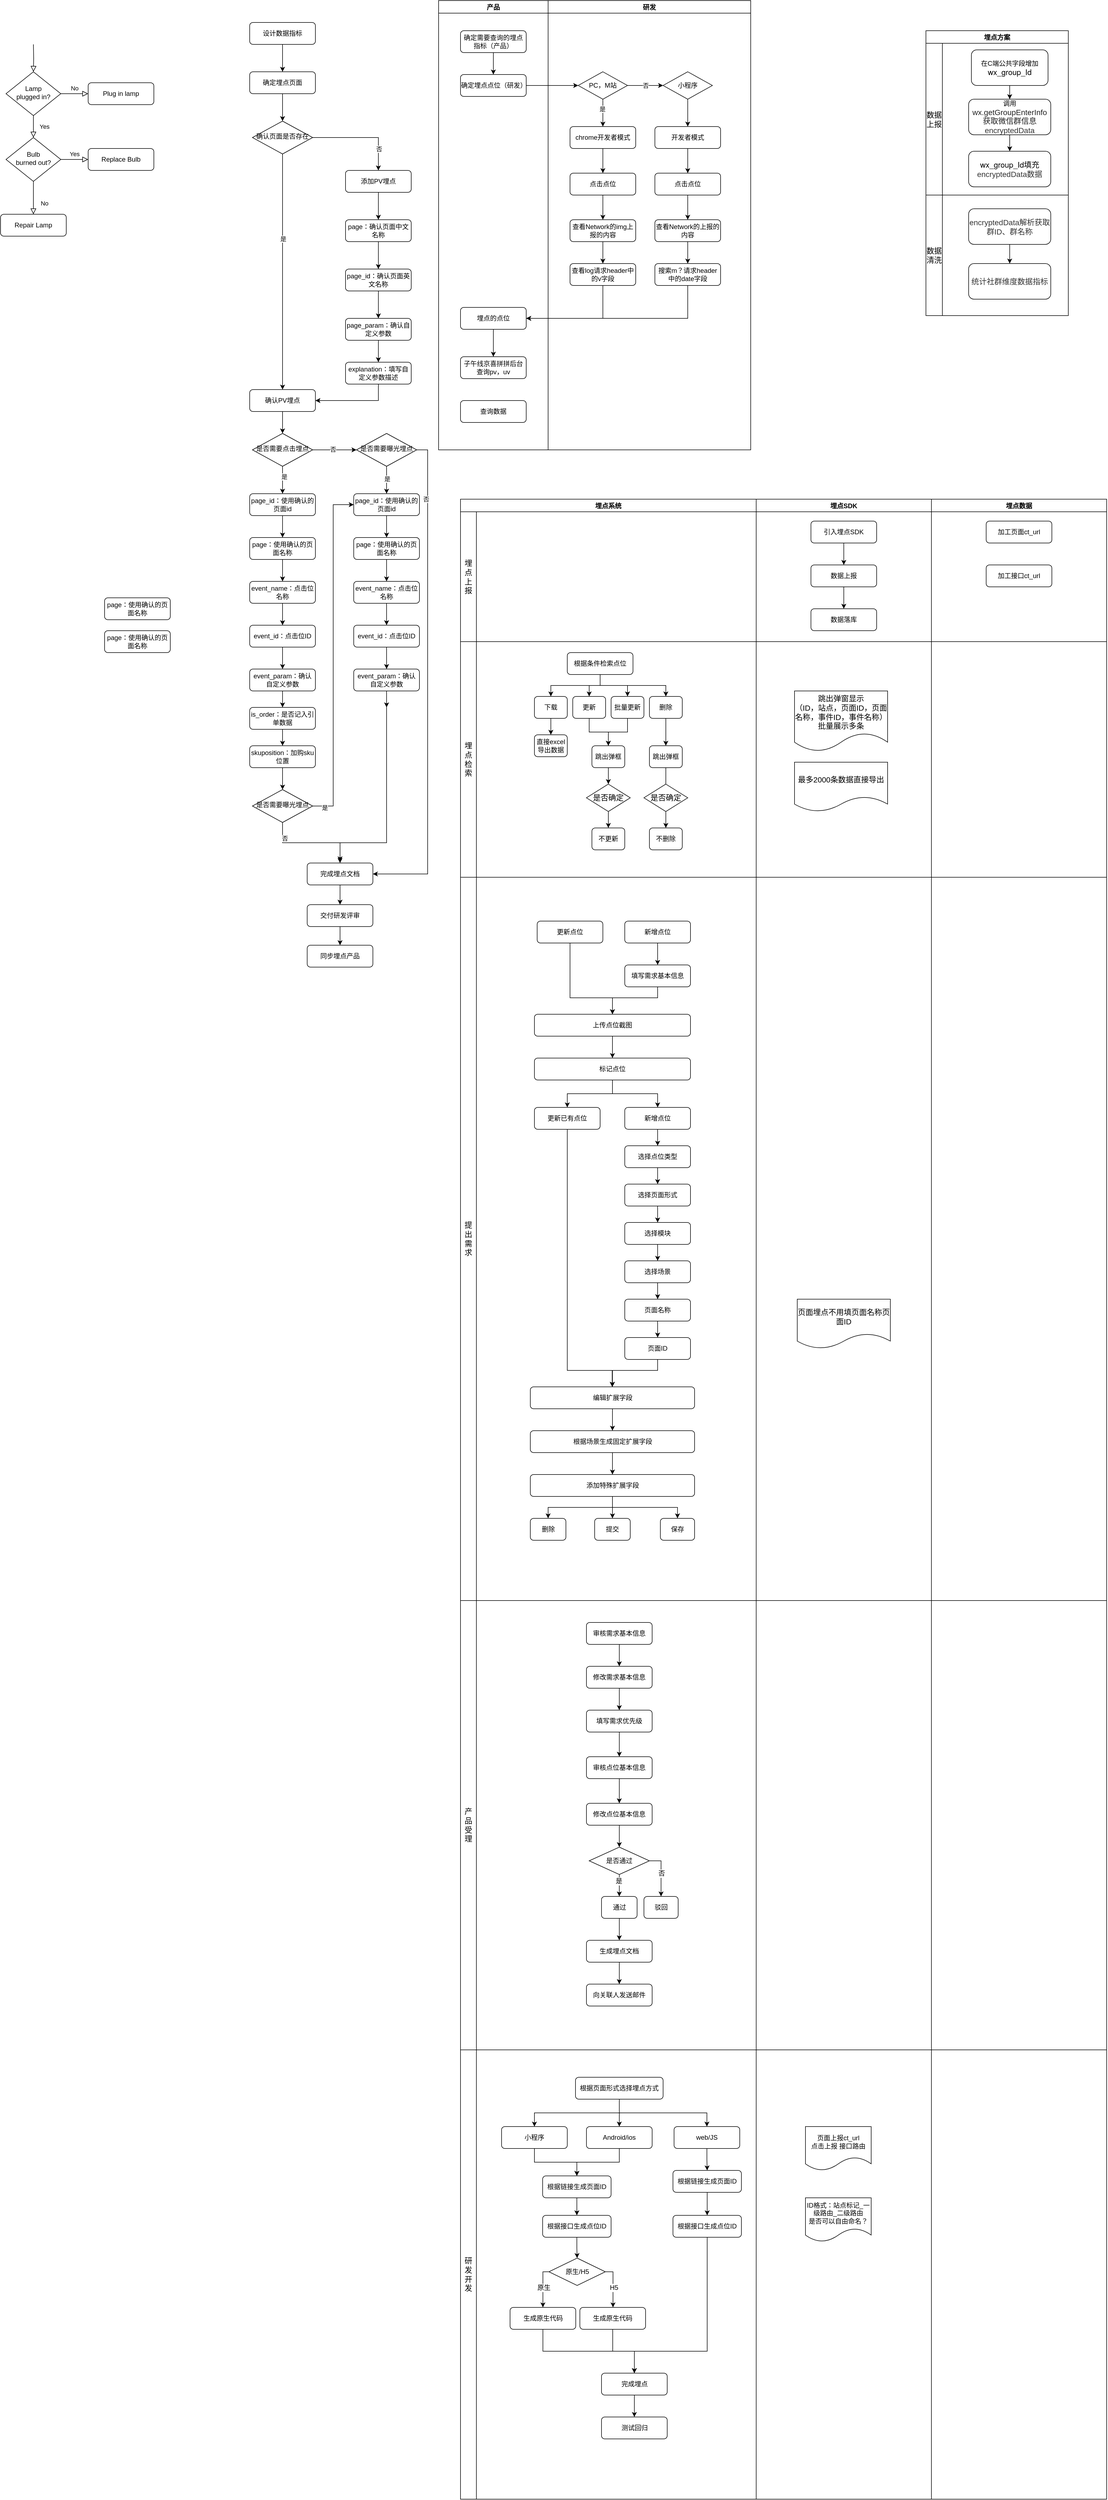 <mxfile version="15.5.4" type="github">
  <diagram id="C5RBs43oDa-KdzZeNtuy" name="Page-1">
    <mxGraphModel dx="2066" dy="1154" grid="1" gridSize="10" guides="1" tooltips="1" connect="1" arrows="1" fold="1" page="1" pageScale="1" pageWidth="827" pageHeight="1169" math="0" shadow="0">
      <root>
        <mxCell id="WIyWlLk6GJQsqaUBKTNV-0" />
        <mxCell id="WIyWlLk6GJQsqaUBKTNV-1" parent="WIyWlLk6GJQsqaUBKTNV-0" />
        <mxCell id="WIyWlLk6GJQsqaUBKTNV-2" value="" style="rounded=0;html=1;jettySize=auto;orthogonalLoop=1;fontSize=11;endArrow=block;endFill=0;endSize=8;strokeWidth=1;shadow=0;labelBackgroundColor=none;edgeStyle=orthogonalEdgeStyle;" parent="WIyWlLk6GJQsqaUBKTNV-1" target="WIyWlLk6GJQsqaUBKTNV-6" edge="1">
          <mxGeometry relative="1" as="geometry">
            <mxPoint x="360" y="110" as="sourcePoint" />
          </mxGeometry>
        </mxCell>
        <mxCell id="WIyWlLk6GJQsqaUBKTNV-4" value="Yes" style="rounded=0;html=1;jettySize=auto;orthogonalLoop=1;fontSize=11;endArrow=block;endFill=0;endSize=8;strokeWidth=1;shadow=0;labelBackgroundColor=none;edgeStyle=orthogonalEdgeStyle;" parent="WIyWlLk6GJQsqaUBKTNV-1" source="WIyWlLk6GJQsqaUBKTNV-6" target="WIyWlLk6GJQsqaUBKTNV-10" edge="1">
          <mxGeometry y="20" relative="1" as="geometry">
            <mxPoint as="offset" />
          </mxGeometry>
        </mxCell>
        <mxCell id="WIyWlLk6GJQsqaUBKTNV-5" value="No" style="edgeStyle=orthogonalEdgeStyle;rounded=0;html=1;jettySize=auto;orthogonalLoop=1;fontSize=11;endArrow=block;endFill=0;endSize=8;strokeWidth=1;shadow=0;labelBackgroundColor=none;" parent="WIyWlLk6GJQsqaUBKTNV-1" source="WIyWlLk6GJQsqaUBKTNV-6" target="WIyWlLk6GJQsqaUBKTNV-7" edge="1">
          <mxGeometry y="10" relative="1" as="geometry">
            <mxPoint as="offset" />
          </mxGeometry>
        </mxCell>
        <mxCell id="WIyWlLk6GJQsqaUBKTNV-6" value="Lamp&lt;br&gt;plugged in?" style="rhombus;whiteSpace=wrap;html=1;shadow=0;fontFamily=Helvetica;fontSize=12;align=center;strokeWidth=1;spacing=6;spacingTop=-4;" parent="WIyWlLk6GJQsqaUBKTNV-1" vertex="1">
          <mxGeometry x="310" y="160" width="100" height="80" as="geometry" />
        </mxCell>
        <mxCell id="WIyWlLk6GJQsqaUBKTNV-7" value="Plug in lamp" style="rounded=1;whiteSpace=wrap;html=1;fontSize=12;glass=0;strokeWidth=1;shadow=0;" parent="WIyWlLk6GJQsqaUBKTNV-1" vertex="1">
          <mxGeometry x="460" y="180" width="120" height="40" as="geometry" />
        </mxCell>
        <mxCell id="WIyWlLk6GJQsqaUBKTNV-8" value="No" style="rounded=0;html=1;jettySize=auto;orthogonalLoop=1;fontSize=11;endArrow=block;endFill=0;endSize=8;strokeWidth=1;shadow=0;labelBackgroundColor=none;edgeStyle=orthogonalEdgeStyle;" parent="WIyWlLk6GJQsqaUBKTNV-1" source="WIyWlLk6GJQsqaUBKTNV-10" target="WIyWlLk6GJQsqaUBKTNV-11" edge="1">
          <mxGeometry x="0.333" y="20" relative="1" as="geometry">
            <mxPoint as="offset" />
          </mxGeometry>
        </mxCell>
        <mxCell id="WIyWlLk6GJQsqaUBKTNV-9" value="Yes" style="edgeStyle=orthogonalEdgeStyle;rounded=0;html=1;jettySize=auto;orthogonalLoop=1;fontSize=11;endArrow=block;endFill=0;endSize=8;strokeWidth=1;shadow=0;labelBackgroundColor=none;" parent="WIyWlLk6GJQsqaUBKTNV-1" source="WIyWlLk6GJQsqaUBKTNV-10" target="WIyWlLk6GJQsqaUBKTNV-12" edge="1">
          <mxGeometry y="10" relative="1" as="geometry">
            <mxPoint as="offset" />
          </mxGeometry>
        </mxCell>
        <mxCell id="WIyWlLk6GJQsqaUBKTNV-10" value="Bulb&lt;br&gt;burned out?" style="rhombus;whiteSpace=wrap;html=1;shadow=0;fontFamily=Helvetica;fontSize=12;align=center;strokeWidth=1;spacing=6;spacingTop=-4;" parent="WIyWlLk6GJQsqaUBKTNV-1" vertex="1">
          <mxGeometry x="310" y="280" width="100" height="80" as="geometry" />
        </mxCell>
        <mxCell id="WIyWlLk6GJQsqaUBKTNV-11" value="Repair Lamp" style="rounded=1;whiteSpace=wrap;html=1;fontSize=12;glass=0;strokeWidth=1;shadow=0;" parent="WIyWlLk6GJQsqaUBKTNV-1" vertex="1">
          <mxGeometry x="300" y="420" width="120" height="40" as="geometry" />
        </mxCell>
        <mxCell id="WIyWlLk6GJQsqaUBKTNV-12" value="Replace Bulb" style="rounded=1;whiteSpace=wrap;html=1;fontSize=12;glass=0;strokeWidth=1;shadow=0;" parent="WIyWlLk6GJQsqaUBKTNV-1" vertex="1">
          <mxGeometry x="460" y="300" width="120" height="40" as="geometry" />
        </mxCell>
        <mxCell id="Ehcnpz0QYgViYkUAv1cR-3" value="" style="edgeStyle=orthogonalEdgeStyle;rounded=0;orthogonalLoop=1;jettySize=auto;html=1;" parent="WIyWlLk6GJQsqaUBKTNV-1" source="Ehcnpz0QYgViYkUAv1cR-0" target="Ehcnpz0QYgViYkUAv1cR-1" edge="1">
          <mxGeometry relative="1" as="geometry" />
        </mxCell>
        <mxCell id="Ehcnpz0QYgViYkUAv1cR-0" value="设计数据指标" style="rounded=1;whiteSpace=wrap;html=1;fontSize=12;glass=0;strokeWidth=1;shadow=0;" parent="WIyWlLk6GJQsqaUBKTNV-1" vertex="1">
          <mxGeometry x="755" y="70" width="120" height="40" as="geometry" />
        </mxCell>
        <mxCell id="Ehcnpz0QYgViYkUAv1cR-4" value="" style="edgeStyle=orthogonalEdgeStyle;rounded=0;orthogonalLoop=1;jettySize=auto;html=1;" parent="WIyWlLk6GJQsqaUBKTNV-1" source="Ehcnpz0QYgViYkUAv1cR-1" target="Ehcnpz0QYgViYkUAv1cR-2" edge="1">
          <mxGeometry relative="1" as="geometry" />
        </mxCell>
        <mxCell id="Ehcnpz0QYgViYkUAv1cR-1" value="确定埋点页面" style="rounded=1;whiteSpace=wrap;html=1;fontSize=12;glass=0;strokeWidth=1;shadow=0;" parent="WIyWlLk6GJQsqaUBKTNV-1" vertex="1">
          <mxGeometry x="755" y="160" width="120" height="40" as="geometry" />
        </mxCell>
        <mxCell id="Ehcnpz0QYgViYkUAv1cR-7" style="edgeStyle=orthogonalEdgeStyle;rounded=0;orthogonalLoop=1;jettySize=auto;html=1;entryX=0.5;entryY=0;entryDx=0;entryDy=0;" parent="WIyWlLk6GJQsqaUBKTNV-1" source="Ehcnpz0QYgViYkUAv1cR-2" target="Ehcnpz0QYgViYkUAv1cR-5" edge="1">
          <mxGeometry relative="1" as="geometry" />
        </mxCell>
        <mxCell id="Ehcnpz0QYgViYkUAv1cR-9" value="是" style="edgeLabel;html=1;align=center;verticalAlign=middle;resizable=0;points=[];" parent="Ehcnpz0QYgViYkUAv1cR-7" vertex="1" connectable="0">
          <mxGeometry x="-0.28" y="1" relative="1" as="geometry">
            <mxPoint as="offset" />
          </mxGeometry>
        </mxCell>
        <mxCell id="Ehcnpz0QYgViYkUAv1cR-8" style="edgeStyle=orthogonalEdgeStyle;rounded=0;orthogonalLoop=1;jettySize=auto;html=1;entryX=0.5;entryY=0;entryDx=0;entryDy=0;" parent="WIyWlLk6GJQsqaUBKTNV-1" source="Ehcnpz0QYgViYkUAv1cR-2" target="Ehcnpz0QYgViYkUAv1cR-6" edge="1">
          <mxGeometry relative="1" as="geometry" />
        </mxCell>
        <mxCell id="Ehcnpz0QYgViYkUAv1cR-10" value="否" style="edgeLabel;html=1;align=center;verticalAlign=middle;resizable=0;points=[];" parent="Ehcnpz0QYgViYkUAv1cR-8" vertex="1" connectable="0">
          <mxGeometry x="0.56" y="1" relative="1" as="geometry">
            <mxPoint as="offset" />
          </mxGeometry>
        </mxCell>
        <mxCell id="Ehcnpz0QYgViYkUAv1cR-2" value="确认页面是否存在" style="rhombus;whiteSpace=wrap;html=1;shadow=0;fontFamily=Helvetica;fontSize=12;align=center;strokeWidth=1;spacing=6;spacingTop=-4;" parent="WIyWlLk6GJQsqaUBKTNV-1" vertex="1">
          <mxGeometry x="760" y="250" width="110" height="60" as="geometry" />
        </mxCell>
        <mxCell id="Ehcnpz0QYgViYkUAv1cR-27" style="edgeStyle=orthogonalEdgeStyle;rounded=0;orthogonalLoop=1;jettySize=auto;html=1;entryX=0.5;entryY=0;entryDx=0;entryDy=0;" parent="WIyWlLk6GJQsqaUBKTNV-1" source="Ehcnpz0QYgViYkUAv1cR-5" target="Ehcnpz0QYgViYkUAv1cR-25" edge="1">
          <mxGeometry relative="1" as="geometry" />
        </mxCell>
        <mxCell id="Ehcnpz0QYgViYkUAv1cR-5" value="确认PV埋点" style="rounded=1;whiteSpace=wrap;html=1;" parent="WIyWlLk6GJQsqaUBKTNV-1" vertex="1">
          <mxGeometry x="755" y="740" width="120" height="40" as="geometry" />
        </mxCell>
        <mxCell id="Ehcnpz0QYgViYkUAv1cR-12" value="" style="edgeStyle=orthogonalEdgeStyle;rounded=0;orthogonalLoop=1;jettySize=auto;html=1;" parent="WIyWlLk6GJQsqaUBKTNV-1" source="Ehcnpz0QYgViYkUAv1cR-6" target="Ehcnpz0QYgViYkUAv1cR-11" edge="1">
          <mxGeometry relative="1" as="geometry" />
        </mxCell>
        <mxCell id="Ehcnpz0QYgViYkUAv1cR-6" value="添加PV埋点" style="rounded=1;whiteSpace=wrap;html=1;" parent="WIyWlLk6GJQsqaUBKTNV-1" vertex="1">
          <mxGeometry x="930" y="340" width="120" height="40" as="geometry" />
        </mxCell>
        <mxCell id="Ehcnpz0QYgViYkUAv1cR-14" value="" style="edgeStyle=orthogonalEdgeStyle;rounded=0;orthogonalLoop=1;jettySize=auto;html=1;" parent="WIyWlLk6GJQsqaUBKTNV-1" source="Ehcnpz0QYgViYkUAv1cR-11" target="Ehcnpz0QYgViYkUAv1cR-13" edge="1">
          <mxGeometry relative="1" as="geometry" />
        </mxCell>
        <mxCell id="Ehcnpz0QYgViYkUAv1cR-11" value="page：确认页面中文名称" style="rounded=1;whiteSpace=wrap;html=1;" parent="WIyWlLk6GJQsqaUBKTNV-1" vertex="1">
          <mxGeometry x="930" y="430" width="120" height="40" as="geometry" />
        </mxCell>
        <mxCell id="Ehcnpz0QYgViYkUAv1cR-16" value="" style="edgeStyle=orthogonalEdgeStyle;rounded=0;orthogonalLoop=1;jettySize=auto;html=1;" parent="WIyWlLk6GJQsqaUBKTNV-1" source="Ehcnpz0QYgViYkUAv1cR-13" edge="1">
          <mxGeometry relative="1" as="geometry">
            <mxPoint x="990" y="610" as="targetPoint" />
          </mxGeometry>
        </mxCell>
        <mxCell id="Ehcnpz0QYgViYkUAv1cR-13" value="page_id：确认页面英文名称" style="rounded=1;whiteSpace=wrap;html=1;" parent="WIyWlLk6GJQsqaUBKTNV-1" vertex="1">
          <mxGeometry x="930" y="520" width="120" height="40" as="geometry" />
        </mxCell>
        <mxCell id="Ehcnpz0QYgViYkUAv1cR-23" value="" style="edgeStyle=orthogonalEdgeStyle;rounded=0;orthogonalLoop=1;jettySize=auto;html=1;" parent="WIyWlLk6GJQsqaUBKTNV-1" source="Ehcnpz0QYgViYkUAv1cR-18" target="Ehcnpz0QYgViYkUAv1cR-22" edge="1">
          <mxGeometry relative="1" as="geometry" />
        </mxCell>
        <mxCell id="Ehcnpz0QYgViYkUAv1cR-18" value="page_param：确认自定义参数" style="rounded=1;whiteSpace=wrap;html=1;" parent="WIyWlLk6GJQsqaUBKTNV-1" vertex="1">
          <mxGeometry x="930" y="610" width="120" height="40" as="geometry" />
        </mxCell>
        <mxCell id="Ehcnpz0QYgViYkUAv1cR-24" style="edgeStyle=orthogonalEdgeStyle;rounded=0;orthogonalLoop=1;jettySize=auto;html=1;entryX=1;entryY=0.5;entryDx=0;entryDy=0;exitX=0.5;exitY=1;exitDx=0;exitDy=0;" parent="WIyWlLk6GJQsqaUBKTNV-1" source="Ehcnpz0QYgViYkUAv1cR-22" target="Ehcnpz0QYgViYkUAv1cR-5" edge="1">
          <mxGeometry relative="1" as="geometry" />
        </mxCell>
        <mxCell id="Ehcnpz0QYgViYkUAv1cR-22" value="&lt;span style=&quot;text-align: left&quot;&gt;explanation&lt;/span&gt;：填写自定义参数描述" style="rounded=1;whiteSpace=wrap;html=1;" parent="WIyWlLk6GJQsqaUBKTNV-1" vertex="1">
          <mxGeometry x="930" y="690" width="120" height="40" as="geometry" />
        </mxCell>
        <mxCell id="Ehcnpz0QYgViYkUAv1cR-31" style="edgeStyle=orthogonalEdgeStyle;rounded=0;orthogonalLoop=1;jettySize=auto;html=1;" parent="WIyWlLk6GJQsqaUBKTNV-1" source="Ehcnpz0QYgViYkUAv1cR-25" target="Ehcnpz0QYgViYkUAv1cR-30" edge="1">
          <mxGeometry relative="1" as="geometry" />
        </mxCell>
        <mxCell id="Ehcnpz0QYgViYkUAv1cR-34" value="否" style="edgeLabel;html=1;align=center;verticalAlign=middle;resizable=0;points=[];" parent="Ehcnpz0QYgViYkUAv1cR-31" vertex="1" connectable="0">
          <mxGeometry x="-0.075" y="1" relative="1" as="geometry">
            <mxPoint as="offset" />
          </mxGeometry>
        </mxCell>
        <mxCell id="Ehcnpz0QYgViYkUAv1cR-32" style="edgeStyle=orthogonalEdgeStyle;rounded=0;orthogonalLoop=1;jettySize=auto;html=1;entryX=0.5;entryY=0;entryDx=0;entryDy=0;" parent="WIyWlLk6GJQsqaUBKTNV-1" source="Ehcnpz0QYgViYkUAv1cR-25" target="Ehcnpz0QYgViYkUAv1cR-29" edge="1">
          <mxGeometry relative="1" as="geometry" />
        </mxCell>
        <mxCell id="Ehcnpz0QYgViYkUAv1cR-33" value="是" style="edgeLabel;html=1;align=center;verticalAlign=middle;resizable=0;points=[];" parent="Ehcnpz0QYgViYkUAv1cR-32" vertex="1" connectable="0">
          <mxGeometry x="-0.24" y="3" relative="1" as="geometry">
            <mxPoint as="offset" />
          </mxGeometry>
        </mxCell>
        <mxCell id="Ehcnpz0QYgViYkUAv1cR-25" value="是否需要点击埋点" style="rhombus;whiteSpace=wrap;html=1;shadow=0;fontFamily=Helvetica;fontSize=12;align=center;strokeWidth=1;spacing=6;spacingTop=-4;" parent="WIyWlLk6GJQsqaUBKTNV-1" vertex="1">
          <mxGeometry x="760" y="820" width="110" height="60" as="geometry" />
        </mxCell>
        <mxCell id="Ehcnpz0QYgViYkUAv1cR-37" value="" style="edgeStyle=orthogonalEdgeStyle;rounded=0;orthogonalLoop=1;jettySize=auto;html=1;" parent="WIyWlLk6GJQsqaUBKTNV-1" source="Ehcnpz0QYgViYkUAv1cR-29" target="Ehcnpz0QYgViYkUAv1cR-36" edge="1">
          <mxGeometry relative="1" as="geometry" />
        </mxCell>
        <mxCell id="Ehcnpz0QYgViYkUAv1cR-29" value="page_id：使用确认的页面id" style="rounded=1;whiteSpace=wrap;html=1;" parent="WIyWlLk6GJQsqaUBKTNV-1" vertex="1">
          <mxGeometry x="755" y="930" width="120" height="40" as="geometry" />
        </mxCell>
        <mxCell id="Ehcnpz0QYgViYkUAv1cR-68" value="" style="edgeStyle=orthogonalEdgeStyle;rounded=0;orthogonalLoop=1;jettySize=auto;html=1;" parent="WIyWlLk6GJQsqaUBKTNV-1" source="Ehcnpz0QYgViYkUAv1cR-30" target="Ehcnpz0QYgViYkUAv1cR-56" edge="1">
          <mxGeometry relative="1" as="geometry" />
        </mxCell>
        <mxCell id="Ehcnpz0QYgViYkUAv1cR-73" value="是" style="edgeLabel;html=1;align=center;verticalAlign=middle;resizable=0;points=[];" parent="Ehcnpz0QYgViYkUAv1cR-68" vertex="1" connectable="0">
          <mxGeometry x="-0.08" y="1" relative="1" as="geometry">
            <mxPoint as="offset" />
          </mxGeometry>
        </mxCell>
        <mxCell id="Ehcnpz0QYgViYkUAv1cR-72" style="edgeStyle=orthogonalEdgeStyle;rounded=0;orthogonalLoop=1;jettySize=auto;html=1;entryX=1;entryY=0.5;entryDx=0;entryDy=0;exitX=1;exitY=0.5;exitDx=0;exitDy=0;" parent="WIyWlLk6GJQsqaUBKTNV-1" source="Ehcnpz0QYgViYkUAv1cR-30" target="Ehcnpz0QYgViYkUAv1cR-35" edge="1">
          <mxGeometry relative="1" as="geometry" />
        </mxCell>
        <mxCell id="Ehcnpz0QYgViYkUAv1cR-74" value="否" style="edgeLabel;html=1;align=center;verticalAlign=middle;resizable=0;points=[];" parent="Ehcnpz0QYgViYkUAv1cR-72" vertex="1" connectable="0">
          <mxGeometry x="-0.754" y="-3" relative="1" as="geometry">
            <mxPoint as="offset" />
          </mxGeometry>
        </mxCell>
        <mxCell id="Ehcnpz0QYgViYkUAv1cR-30" value="是否需要曝光埋点" style="rhombus;whiteSpace=wrap;html=1;shadow=0;fontFamily=Helvetica;fontSize=12;align=center;strokeWidth=1;spacing=6;spacingTop=-4;" parent="WIyWlLk6GJQsqaUBKTNV-1" vertex="1">
          <mxGeometry x="950" y="820" width="110" height="60" as="geometry" />
        </mxCell>
        <mxCell id="Ehcnpz0QYgViYkUAv1cR-83" value="" style="edgeStyle=orthogonalEdgeStyle;rounded=0;orthogonalLoop=1;jettySize=auto;html=1;" parent="WIyWlLk6GJQsqaUBKTNV-1" source="Ehcnpz0QYgViYkUAv1cR-35" target="Ehcnpz0QYgViYkUAv1cR-82" edge="1">
          <mxGeometry relative="1" as="geometry" />
        </mxCell>
        <mxCell id="Ehcnpz0QYgViYkUAv1cR-35" value="完成埋点文档" style="rounded=1;whiteSpace=wrap;html=1;" parent="WIyWlLk6GJQsqaUBKTNV-1" vertex="1">
          <mxGeometry x="860" y="1604" width="120" height="40" as="geometry" />
        </mxCell>
        <mxCell id="Ehcnpz0QYgViYkUAv1cR-41" value="" style="edgeStyle=orthogonalEdgeStyle;rounded=0;orthogonalLoop=1;jettySize=auto;html=1;" parent="WIyWlLk6GJQsqaUBKTNV-1" source="Ehcnpz0QYgViYkUAv1cR-36" target="Ehcnpz0QYgViYkUAv1cR-40" edge="1">
          <mxGeometry relative="1" as="geometry" />
        </mxCell>
        <mxCell id="Ehcnpz0QYgViYkUAv1cR-36" value="page：使用确认的页面名称" style="rounded=1;whiteSpace=wrap;html=1;" parent="WIyWlLk6GJQsqaUBKTNV-1" vertex="1">
          <mxGeometry x="755" y="1010" width="120" height="40" as="geometry" />
        </mxCell>
        <mxCell id="Ehcnpz0QYgViYkUAv1cR-38" value="page：使用确认的页面名称" style="rounded=1;whiteSpace=wrap;html=1;" parent="WIyWlLk6GJQsqaUBKTNV-1" vertex="1">
          <mxGeometry x="490" y="1120" width="120" height="40" as="geometry" />
        </mxCell>
        <mxCell id="Ehcnpz0QYgViYkUAv1cR-39" value="page：使用确认的页面名称" style="rounded=1;whiteSpace=wrap;html=1;" parent="WIyWlLk6GJQsqaUBKTNV-1" vertex="1">
          <mxGeometry x="490" y="1180" width="120" height="40" as="geometry" />
        </mxCell>
        <mxCell id="Ehcnpz0QYgViYkUAv1cR-43" value="" style="edgeStyle=orthogonalEdgeStyle;rounded=0;orthogonalLoop=1;jettySize=auto;html=1;" parent="WIyWlLk6GJQsqaUBKTNV-1" source="Ehcnpz0QYgViYkUAv1cR-40" target="Ehcnpz0QYgViYkUAv1cR-42" edge="1">
          <mxGeometry relative="1" as="geometry" />
        </mxCell>
        <mxCell id="Ehcnpz0QYgViYkUAv1cR-40" value="event_name：点击位名称" style="rounded=1;whiteSpace=wrap;html=1;" parent="WIyWlLk6GJQsqaUBKTNV-1" vertex="1">
          <mxGeometry x="755" y="1090" width="120" height="40" as="geometry" />
        </mxCell>
        <mxCell id="Ehcnpz0QYgViYkUAv1cR-45" value="" style="edgeStyle=orthogonalEdgeStyle;rounded=0;orthogonalLoop=1;jettySize=auto;html=1;" parent="WIyWlLk6GJQsqaUBKTNV-1" source="Ehcnpz0QYgViYkUAv1cR-42" edge="1">
          <mxGeometry relative="1" as="geometry">
            <mxPoint x="815" y="1250" as="targetPoint" />
          </mxGeometry>
        </mxCell>
        <mxCell id="Ehcnpz0QYgViYkUAv1cR-42" value="event_id：点击位ID" style="rounded=1;whiteSpace=wrap;html=1;" parent="WIyWlLk6GJQsqaUBKTNV-1" vertex="1">
          <mxGeometry x="755" y="1170" width="120" height="40" as="geometry" />
        </mxCell>
        <mxCell id="Ehcnpz0QYgViYkUAv1cR-50" value="" style="edgeStyle=orthogonalEdgeStyle;rounded=0;orthogonalLoop=1;jettySize=auto;html=1;" parent="WIyWlLk6GJQsqaUBKTNV-1" source="Ehcnpz0QYgViYkUAv1cR-51" target="Ehcnpz0QYgViYkUAv1cR-52" edge="1">
          <mxGeometry relative="1" as="geometry" />
        </mxCell>
        <mxCell id="Ehcnpz0QYgViYkUAv1cR-51" value="is_order：是否记入引单数据" style="rounded=1;whiteSpace=wrap;html=1;" parent="WIyWlLk6GJQsqaUBKTNV-1" vertex="1">
          <mxGeometry x="755" y="1320" width="120" height="40" as="geometry" />
        </mxCell>
        <mxCell id="Ehcnpz0QYgViYkUAv1cR-76" value="" style="edgeStyle=orthogonalEdgeStyle;rounded=0;orthogonalLoop=1;jettySize=auto;html=1;" parent="WIyWlLk6GJQsqaUBKTNV-1" source="Ehcnpz0QYgViYkUAv1cR-52" target="Ehcnpz0QYgViYkUAv1cR-75" edge="1">
          <mxGeometry relative="1" as="geometry" />
        </mxCell>
        <mxCell id="Ehcnpz0QYgViYkUAv1cR-52" value="skuposition：加购sku位置" style="rounded=1;whiteSpace=wrap;html=1;" parent="WIyWlLk6GJQsqaUBKTNV-1" vertex="1">
          <mxGeometry x="755" y="1390" width="120" height="40" as="geometry" />
        </mxCell>
        <mxCell id="Ehcnpz0QYgViYkUAv1cR-54" value="" style="edgeStyle=orthogonalEdgeStyle;rounded=0;orthogonalLoop=1;jettySize=auto;html=1;" parent="WIyWlLk6GJQsqaUBKTNV-1" source="Ehcnpz0QYgViYkUAv1cR-53" target="Ehcnpz0QYgViYkUAv1cR-51" edge="1">
          <mxGeometry relative="1" as="geometry" />
        </mxCell>
        <mxCell id="Ehcnpz0QYgViYkUAv1cR-53" value="event_param：确认自定义参数" style="rounded=1;whiteSpace=wrap;html=1;" parent="WIyWlLk6GJQsqaUBKTNV-1" vertex="1">
          <mxGeometry x="755" y="1250" width="120" height="40" as="geometry" />
        </mxCell>
        <mxCell id="Ehcnpz0QYgViYkUAv1cR-55" value="" style="edgeStyle=orthogonalEdgeStyle;rounded=0;orthogonalLoop=1;jettySize=auto;html=1;" parent="WIyWlLk6GJQsqaUBKTNV-1" source="Ehcnpz0QYgViYkUAv1cR-56" target="Ehcnpz0QYgViYkUAv1cR-58" edge="1">
          <mxGeometry relative="1" as="geometry" />
        </mxCell>
        <mxCell id="Ehcnpz0QYgViYkUAv1cR-56" value="page_id：使用确认的页面id" style="rounded=1;whiteSpace=wrap;html=1;" parent="WIyWlLk6GJQsqaUBKTNV-1" vertex="1">
          <mxGeometry x="945" y="930" width="120" height="40" as="geometry" />
        </mxCell>
        <mxCell id="Ehcnpz0QYgViYkUAv1cR-57" value="" style="edgeStyle=orthogonalEdgeStyle;rounded=0;orthogonalLoop=1;jettySize=auto;html=1;" parent="WIyWlLk6GJQsqaUBKTNV-1" source="Ehcnpz0QYgViYkUAv1cR-58" target="Ehcnpz0QYgViYkUAv1cR-60" edge="1">
          <mxGeometry relative="1" as="geometry" />
        </mxCell>
        <mxCell id="Ehcnpz0QYgViYkUAv1cR-58" value="page：使用确认的页面名称" style="rounded=1;whiteSpace=wrap;html=1;" parent="WIyWlLk6GJQsqaUBKTNV-1" vertex="1">
          <mxGeometry x="945" y="1010" width="120" height="40" as="geometry" />
        </mxCell>
        <mxCell id="Ehcnpz0QYgViYkUAv1cR-59" value="" style="edgeStyle=orthogonalEdgeStyle;rounded=0;orthogonalLoop=1;jettySize=auto;html=1;" parent="WIyWlLk6GJQsqaUBKTNV-1" source="Ehcnpz0QYgViYkUAv1cR-60" target="Ehcnpz0QYgViYkUAv1cR-62" edge="1">
          <mxGeometry relative="1" as="geometry" />
        </mxCell>
        <mxCell id="Ehcnpz0QYgViYkUAv1cR-60" value="event_name：点击位名称" style="rounded=1;whiteSpace=wrap;html=1;" parent="WIyWlLk6GJQsqaUBKTNV-1" vertex="1">
          <mxGeometry x="945" y="1090" width="120" height="40" as="geometry" />
        </mxCell>
        <mxCell id="Ehcnpz0QYgViYkUAv1cR-61" value="" style="edgeStyle=orthogonalEdgeStyle;rounded=0;orthogonalLoop=1;jettySize=auto;html=1;" parent="WIyWlLk6GJQsqaUBKTNV-1" source="Ehcnpz0QYgViYkUAv1cR-62" edge="1">
          <mxGeometry relative="1" as="geometry">
            <mxPoint x="1005" y="1250" as="targetPoint" />
          </mxGeometry>
        </mxCell>
        <mxCell id="Ehcnpz0QYgViYkUAv1cR-62" value="event_id：点击位ID" style="rounded=1;whiteSpace=wrap;html=1;" parent="WIyWlLk6GJQsqaUBKTNV-1" vertex="1">
          <mxGeometry x="945" y="1170" width="120" height="40" as="geometry" />
        </mxCell>
        <mxCell id="Ehcnpz0QYgViYkUAv1cR-66" value="" style="edgeStyle=orthogonalEdgeStyle;rounded=0;orthogonalLoop=1;jettySize=auto;html=1;" parent="WIyWlLk6GJQsqaUBKTNV-1" source="Ehcnpz0QYgViYkUAv1cR-67" edge="1">
          <mxGeometry relative="1" as="geometry">
            <mxPoint x="1005" y="1320" as="targetPoint" />
          </mxGeometry>
        </mxCell>
        <mxCell id="Ehcnpz0QYgViYkUAv1cR-81" style="edgeStyle=orthogonalEdgeStyle;rounded=0;orthogonalLoop=1;jettySize=auto;html=1;entryX=0.5;entryY=0;entryDx=0;entryDy=0;" parent="WIyWlLk6GJQsqaUBKTNV-1" edge="1">
          <mxGeometry relative="1" as="geometry">
            <mxPoint x="1005" y="1287" as="sourcePoint" />
            <mxPoint x="920" y="1601" as="targetPoint" />
            <Array as="points">
              <mxPoint x="1005" y="1567" />
              <mxPoint x="920" y="1567" />
            </Array>
          </mxGeometry>
        </mxCell>
        <mxCell id="Ehcnpz0QYgViYkUAv1cR-67" value="event_param：确认自定义参数" style="rounded=1;whiteSpace=wrap;html=1;" parent="WIyWlLk6GJQsqaUBKTNV-1" vertex="1">
          <mxGeometry x="945" y="1250" width="120" height="40" as="geometry" />
        </mxCell>
        <mxCell id="Ehcnpz0QYgViYkUAv1cR-77" style="edgeStyle=orthogonalEdgeStyle;rounded=0;orthogonalLoop=1;jettySize=auto;html=1;entryX=0;entryY=0.5;entryDx=0;entryDy=0;" parent="WIyWlLk6GJQsqaUBKTNV-1" source="Ehcnpz0QYgViYkUAv1cR-75" target="Ehcnpz0QYgViYkUAv1cR-56" edge="1">
          <mxGeometry relative="1" as="geometry" />
        </mxCell>
        <mxCell id="Ehcnpz0QYgViYkUAv1cR-80" value="是" style="edgeLabel;html=1;align=center;verticalAlign=middle;resizable=0;points=[];" parent="Ehcnpz0QYgViYkUAv1cR-77" vertex="1" connectable="0">
          <mxGeometry x="-0.93" y="-3" relative="1" as="geometry">
            <mxPoint as="offset" />
          </mxGeometry>
        </mxCell>
        <mxCell id="Ehcnpz0QYgViYkUAv1cR-78" style="edgeStyle=orthogonalEdgeStyle;rounded=0;orthogonalLoop=1;jettySize=auto;html=1;entryX=0.5;entryY=0;entryDx=0;entryDy=0;" parent="WIyWlLk6GJQsqaUBKTNV-1" source="Ehcnpz0QYgViYkUAv1cR-75" target="Ehcnpz0QYgViYkUAv1cR-35" edge="1">
          <mxGeometry relative="1" as="geometry" />
        </mxCell>
        <mxCell id="Ehcnpz0QYgViYkUAv1cR-79" value="否" style="edgeLabel;html=1;align=center;verticalAlign=middle;resizable=0;points=[];" parent="Ehcnpz0QYgViYkUAv1cR-78" vertex="1" connectable="0">
          <mxGeometry x="-0.675" y="4" relative="1" as="geometry">
            <mxPoint as="offset" />
          </mxGeometry>
        </mxCell>
        <mxCell id="Ehcnpz0QYgViYkUAv1cR-75" value="是否需要曝光埋点" style="rhombus;whiteSpace=wrap;html=1;shadow=0;fontFamily=Helvetica;fontSize=12;align=center;strokeWidth=1;spacing=6;spacingTop=-4;" parent="WIyWlLk6GJQsqaUBKTNV-1" vertex="1">
          <mxGeometry x="760" y="1470" width="110" height="60" as="geometry" />
        </mxCell>
        <mxCell id="Ehcnpz0QYgViYkUAv1cR-85" value="" style="edgeStyle=orthogonalEdgeStyle;rounded=0;orthogonalLoop=1;jettySize=auto;html=1;" parent="WIyWlLk6GJQsqaUBKTNV-1" source="Ehcnpz0QYgViYkUAv1cR-82" target="Ehcnpz0QYgViYkUAv1cR-84" edge="1">
          <mxGeometry relative="1" as="geometry" />
        </mxCell>
        <mxCell id="Ehcnpz0QYgViYkUAv1cR-82" value="交付研发评审" style="rounded=1;whiteSpace=wrap;html=1;" parent="WIyWlLk6GJQsqaUBKTNV-1" vertex="1">
          <mxGeometry x="860" y="1680" width="120" height="40" as="geometry" />
        </mxCell>
        <mxCell id="Ehcnpz0QYgViYkUAv1cR-84" value="同步埋点产品" style="rounded=1;whiteSpace=wrap;html=1;" parent="WIyWlLk6GJQsqaUBKTNV-1" vertex="1">
          <mxGeometry x="860" y="1754" width="120" height="40" as="geometry" />
        </mxCell>
        <mxCell id="6Etbs40CvCBS5D00gBuw-4" value="产品" style="swimlane;" vertex="1" parent="WIyWlLk6GJQsqaUBKTNV-1">
          <mxGeometry x="1100" y="30" width="200" height="820" as="geometry" />
        </mxCell>
        <mxCell id="6Etbs40CvCBS5D00gBuw-0" value="确定需要查询的埋点指标（产品）" style="rounded=1;whiteSpace=wrap;html=1;fontSize=12;glass=0;strokeWidth=1;shadow=0;" vertex="1" parent="6Etbs40CvCBS5D00gBuw-4">
          <mxGeometry x="40" y="55" width="120" height="40" as="geometry" />
        </mxCell>
        <mxCell id="6Etbs40CvCBS5D00gBuw-1" value="确定埋点点位（研发）" style="rounded=1;whiteSpace=wrap;html=1;fontSize=12;glass=0;strokeWidth=1;shadow=0;" vertex="1" parent="6Etbs40CvCBS5D00gBuw-4">
          <mxGeometry x="40" y="135" width="120" height="40" as="geometry" />
        </mxCell>
        <mxCell id="6Etbs40CvCBS5D00gBuw-2" value="" style="edgeStyle=orthogonalEdgeStyle;rounded=0;orthogonalLoop=1;jettySize=auto;html=1;" edge="1" parent="6Etbs40CvCBS5D00gBuw-4" source="6Etbs40CvCBS5D00gBuw-0" target="6Etbs40CvCBS5D00gBuw-1">
          <mxGeometry relative="1" as="geometry" />
        </mxCell>
        <mxCell id="6Etbs40CvCBS5D00gBuw-37" value="" style="edgeStyle=orthogonalEdgeStyle;rounded=0;orthogonalLoop=1;jettySize=auto;html=1;" edge="1" parent="6Etbs40CvCBS5D00gBuw-4" source="6Etbs40CvCBS5D00gBuw-14" target="6Etbs40CvCBS5D00gBuw-36">
          <mxGeometry relative="1" as="geometry" />
        </mxCell>
        <mxCell id="6Etbs40CvCBS5D00gBuw-14" value="埋点的点位" style="rounded=1;whiteSpace=wrap;html=1;fontSize=12;glass=0;strokeWidth=1;shadow=0;" vertex="1" parent="6Etbs40CvCBS5D00gBuw-4">
          <mxGeometry x="40" y="560" width="120" height="40" as="geometry" />
        </mxCell>
        <mxCell id="6Etbs40CvCBS5D00gBuw-36" value="子午线京喜拼拼后台查询pv，uv" style="rounded=1;whiteSpace=wrap;html=1;fontSize=12;glass=0;strokeWidth=1;shadow=0;" vertex="1" parent="6Etbs40CvCBS5D00gBuw-4">
          <mxGeometry x="40" y="650" width="120" height="40" as="geometry" />
        </mxCell>
        <mxCell id="6Etbs40CvCBS5D00gBuw-38" value="查询数据" style="rounded=1;whiteSpace=wrap;html=1;fontSize=12;glass=0;strokeWidth=1;shadow=0;" vertex="1" parent="6Etbs40CvCBS5D00gBuw-4">
          <mxGeometry x="40" y="730" width="120" height="40" as="geometry" />
        </mxCell>
        <mxCell id="6Etbs40CvCBS5D00gBuw-5" value="研发" style="swimlane;" vertex="1" parent="WIyWlLk6GJQsqaUBKTNV-1">
          <mxGeometry x="1300" y="30" width="370" height="820" as="geometry" />
        </mxCell>
        <mxCell id="6Etbs40CvCBS5D00gBuw-9" value="" style="edgeStyle=orthogonalEdgeStyle;rounded=0;orthogonalLoop=1;jettySize=auto;html=1;" edge="1" parent="6Etbs40CvCBS5D00gBuw-5" source="6Etbs40CvCBS5D00gBuw-6" target="6Etbs40CvCBS5D00gBuw-8">
          <mxGeometry relative="1" as="geometry" />
        </mxCell>
        <mxCell id="6Etbs40CvCBS5D00gBuw-6" value="chrome开发者模式" style="rounded=1;whiteSpace=wrap;html=1;fontSize=12;glass=0;strokeWidth=1;shadow=0;" vertex="1" parent="6Etbs40CvCBS5D00gBuw-5">
          <mxGeometry x="40" y="230" width="120" height="40" as="geometry" />
        </mxCell>
        <mxCell id="6Etbs40CvCBS5D00gBuw-11" value="" style="edgeStyle=orthogonalEdgeStyle;rounded=0;orthogonalLoop=1;jettySize=auto;html=1;" edge="1" parent="6Etbs40CvCBS5D00gBuw-5" source="6Etbs40CvCBS5D00gBuw-8" target="6Etbs40CvCBS5D00gBuw-10">
          <mxGeometry relative="1" as="geometry" />
        </mxCell>
        <mxCell id="6Etbs40CvCBS5D00gBuw-8" value="点击点位" style="rounded=1;whiteSpace=wrap;html=1;fontSize=12;glass=0;strokeWidth=1;shadow=0;" vertex="1" parent="6Etbs40CvCBS5D00gBuw-5">
          <mxGeometry x="40" y="315" width="120" height="40" as="geometry" />
        </mxCell>
        <mxCell id="6Etbs40CvCBS5D00gBuw-13" value="" style="edgeStyle=orthogonalEdgeStyle;rounded=0;orthogonalLoop=1;jettySize=auto;html=1;" edge="1" parent="6Etbs40CvCBS5D00gBuw-5" source="6Etbs40CvCBS5D00gBuw-10" target="6Etbs40CvCBS5D00gBuw-12">
          <mxGeometry relative="1" as="geometry" />
        </mxCell>
        <mxCell id="6Etbs40CvCBS5D00gBuw-10" value="查看Network的img上报的内容" style="rounded=1;whiteSpace=wrap;html=1;fontSize=12;glass=0;strokeWidth=1;shadow=0;" vertex="1" parent="6Etbs40CvCBS5D00gBuw-5">
          <mxGeometry x="40" y="400" width="120" height="40" as="geometry" />
        </mxCell>
        <mxCell id="6Etbs40CvCBS5D00gBuw-12" value="查看log请求header中的v字段" style="rounded=1;whiteSpace=wrap;html=1;fontSize=12;glass=0;strokeWidth=1;shadow=0;" vertex="1" parent="6Etbs40CvCBS5D00gBuw-5">
          <mxGeometry x="40" y="480" width="120" height="40" as="geometry" />
        </mxCell>
        <mxCell id="6Etbs40CvCBS5D00gBuw-19" style="edgeStyle=orthogonalEdgeStyle;rounded=0;orthogonalLoop=1;jettySize=auto;html=1;entryX=0.5;entryY=0;entryDx=0;entryDy=0;" edge="1" parent="6Etbs40CvCBS5D00gBuw-5" source="6Etbs40CvCBS5D00gBuw-17" target="6Etbs40CvCBS5D00gBuw-6">
          <mxGeometry relative="1" as="geometry" />
        </mxCell>
        <mxCell id="6Etbs40CvCBS5D00gBuw-22" value="是" style="edgeLabel;html=1;align=center;verticalAlign=middle;resizable=0;points=[];" vertex="1" connectable="0" parent="6Etbs40CvCBS5D00gBuw-19">
          <mxGeometry x="-0.28" y="-1" relative="1" as="geometry">
            <mxPoint as="offset" />
          </mxGeometry>
        </mxCell>
        <mxCell id="6Etbs40CvCBS5D00gBuw-23" value="否" style="edgeStyle=orthogonalEdgeStyle;rounded=0;orthogonalLoop=1;jettySize=auto;html=1;entryX=0;entryY=0.5;entryDx=0;entryDy=0;" edge="1" parent="6Etbs40CvCBS5D00gBuw-5" source="6Etbs40CvCBS5D00gBuw-17" target="6Etbs40CvCBS5D00gBuw-21">
          <mxGeometry relative="1" as="geometry" />
        </mxCell>
        <mxCell id="6Etbs40CvCBS5D00gBuw-17" value="PC，M站" style="rhombus;whiteSpace=wrap;html=1;" vertex="1" parent="6Etbs40CvCBS5D00gBuw-5">
          <mxGeometry x="55" y="130" width="90" height="50" as="geometry" />
        </mxCell>
        <mxCell id="6Etbs40CvCBS5D00gBuw-33" value="" style="edgeStyle=orthogonalEdgeStyle;rounded=0;orthogonalLoop=1;jettySize=auto;html=1;" edge="1" parent="6Etbs40CvCBS5D00gBuw-5" source="6Etbs40CvCBS5D00gBuw-21" target="6Etbs40CvCBS5D00gBuw-27">
          <mxGeometry relative="1" as="geometry" />
        </mxCell>
        <mxCell id="6Etbs40CvCBS5D00gBuw-21" value="小程序" style="rhombus;whiteSpace=wrap;html=1;" vertex="1" parent="6Etbs40CvCBS5D00gBuw-5">
          <mxGeometry x="210" y="130" width="90" height="50" as="geometry" />
        </mxCell>
        <mxCell id="6Etbs40CvCBS5D00gBuw-27" value="开发者模式" style="rounded=1;whiteSpace=wrap;html=1;fontSize=12;glass=0;strokeWidth=1;shadow=0;" vertex="1" parent="6Etbs40CvCBS5D00gBuw-5">
          <mxGeometry x="195" y="230" width="120" height="40" as="geometry" />
        </mxCell>
        <mxCell id="6Etbs40CvCBS5D00gBuw-29" value="点击点位" style="rounded=1;whiteSpace=wrap;html=1;fontSize=12;glass=0;strokeWidth=1;shadow=0;" vertex="1" parent="6Etbs40CvCBS5D00gBuw-5">
          <mxGeometry x="195" y="315" width="120" height="40" as="geometry" />
        </mxCell>
        <mxCell id="6Etbs40CvCBS5D00gBuw-26" value="" style="edgeStyle=orthogonalEdgeStyle;rounded=0;orthogonalLoop=1;jettySize=auto;html=1;" edge="1" parent="6Etbs40CvCBS5D00gBuw-5" source="6Etbs40CvCBS5D00gBuw-27" target="6Etbs40CvCBS5D00gBuw-29">
          <mxGeometry relative="1" as="geometry" />
        </mxCell>
        <mxCell id="6Etbs40CvCBS5D00gBuw-31" value="查看Network的上报的内容" style="rounded=1;whiteSpace=wrap;html=1;fontSize=12;glass=0;strokeWidth=1;shadow=0;" vertex="1" parent="6Etbs40CvCBS5D00gBuw-5">
          <mxGeometry x="195" y="400" width="120" height="40" as="geometry" />
        </mxCell>
        <mxCell id="6Etbs40CvCBS5D00gBuw-28" value="" style="edgeStyle=orthogonalEdgeStyle;rounded=0;orthogonalLoop=1;jettySize=auto;html=1;" edge="1" parent="6Etbs40CvCBS5D00gBuw-5" source="6Etbs40CvCBS5D00gBuw-29" target="6Etbs40CvCBS5D00gBuw-31">
          <mxGeometry relative="1" as="geometry" />
        </mxCell>
        <mxCell id="6Etbs40CvCBS5D00gBuw-32" value="搜索m？请求header中的date字段" style="rounded=1;whiteSpace=wrap;html=1;fontSize=12;glass=0;strokeWidth=1;shadow=0;" vertex="1" parent="6Etbs40CvCBS5D00gBuw-5">
          <mxGeometry x="195" y="480" width="120" height="40" as="geometry" />
        </mxCell>
        <mxCell id="6Etbs40CvCBS5D00gBuw-30" value="" style="edgeStyle=orthogonalEdgeStyle;rounded=0;orthogonalLoop=1;jettySize=auto;html=1;" edge="1" parent="6Etbs40CvCBS5D00gBuw-5" source="6Etbs40CvCBS5D00gBuw-31" target="6Etbs40CvCBS5D00gBuw-32">
          <mxGeometry relative="1" as="geometry" />
        </mxCell>
        <mxCell id="6Etbs40CvCBS5D00gBuw-20" style="edgeStyle=orthogonalEdgeStyle;rounded=0;orthogonalLoop=1;jettySize=auto;html=1;entryX=0;entryY=0.5;entryDx=0;entryDy=0;" edge="1" parent="WIyWlLk6GJQsqaUBKTNV-1" source="6Etbs40CvCBS5D00gBuw-1" target="6Etbs40CvCBS5D00gBuw-17">
          <mxGeometry relative="1" as="geometry" />
        </mxCell>
        <mxCell id="6Etbs40CvCBS5D00gBuw-34" style="edgeStyle=orthogonalEdgeStyle;rounded=0;orthogonalLoop=1;jettySize=auto;html=1;entryX=1;entryY=0.5;entryDx=0;entryDy=0;exitX=0.5;exitY=1;exitDx=0;exitDy=0;" edge="1" parent="WIyWlLk6GJQsqaUBKTNV-1" source="6Etbs40CvCBS5D00gBuw-12" target="6Etbs40CvCBS5D00gBuw-14">
          <mxGeometry relative="1" as="geometry" />
        </mxCell>
        <mxCell id="6Etbs40CvCBS5D00gBuw-35" style="edgeStyle=orthogonalEdgeStyle;rounded=0;orthogonalLoop=1;jettySize=auto;html=1;entryX=1;entryY=0.5;entryDx=0;entryDy=0;exitX=0.5;exitY=1;exitDx=0;exitDy=0;" edge="1" parent="WIyWlLk6GJQsqaUBKTNV-1" source="6Etbs40CvCBS5D00gBuw-32" target="6Etbs40CvCBS5D00gBuw-14">
          <mxGeometry relative="1" as="geometry" />
        </mxCell>
        <mxCell id="6Etbs40CvCBS5D00gBuw-41" value="埋点系统" style="swimlane;" vertex="1" parent="WIyWlLk6GJQsqaUBKTNV-1">
          <mxGeometry x="1140" y="940" width="540" height="3650" as="geometry" />
        </mxCell>
        <mxCell id="6Etbs40CvCBS5D00gBuw-61" value="埋点上报" style="rounded=0;whiteSpace=wrap;html=1;fontSize=14;" vertex="1" parent="6Etbs40CvCBS5D00gBuw-41">
          <mxGeometry y="23" width="29" height="237" as="geometry" />
        </mxCell>
        <mxCell id="6Etbs40CvCBS5D00gBuw-62" value="" style="endArrow=none;html=1;rounded=0;fontSize=14;" edge="1" parent="6Etbs40CvCBS5D00gBuw-41">
          <mxGeometry width="50" height="50" relative="1" as="geometry">
            <mxPoint y="260" as="sourcePoint" />
            <mxPoint x="1180" y="260" as="targetPoint" />
          </mxGeometry>
        </mxCell>
        <mxCell id="6Etbs40CvCBS5D00gBuw-63" value="埋点检索" style="rounded=0;whiteSpace=wrap;html=1;fontSize=14;" vertex="1" parent="6Etbs40CvCBS5D00gBuw-41">
          <mxGeometry y="260" width="29" height="430" as="geometry" />
        </mxCell>
        <mxCell id="6Etbs40CvCBS5D00gBuw-72" value="" style="edgeStyle=orthogonalEdgeStyle;rounded=0;orthogonalLoop=1;jettySize=auto;html=1;fontSize=14;" edge="1" parent="6Etbs40CvCBS5D00gBuw-41" source="6Etbs40CvCBS5D00gBuw-45" target="6Etbs40CvCBS5D00gBuw-71">
          <mxGeometry relative="1" as="geometry" />
        </mxCell>
        <mxCell id="6Etbs40CvCBS5D00gBuw-74" value="" style="edgeStyle=orthogonalEdgeStyle;rounded=0;orthogonalLoop=1;jettySize=auto;html=1;fontSize=14;" edge="1" parent="6Etbs40CvCBS5D00gBuw-41" source="6Etbs40CvCBS5D00gBuw-45" target="6Etbs40CvCBS5D00gBuw-73">
          <mxGeometry relative="1" as="geometry" />
        </mxCell>
        <mxCell id="6Etbs40CvCBS5D00gBuw-76" style="edgeStyle=orthogonalEdgeStyle;rounded=0;orthogonalLoop=1;jettySize=auto;html=1;entryX=0.5;entryY=0;entryDx=0;entryDy=0;fontSize=14;" edge="1" parent="6Etbs40CvCBS5D00gBuw-41" source="6Etbs40CvCBS5D00gBuw-45" target="6Etbs40CvCBS5D00gBuw-75">
          <mxGeometry relative="1" as="geometry" />
        </mxCell>
        <mxCell id="6Etbs40CvCBS5D00gBuw-78" style="edgeStyle=orthogonalEdgeStyle;rounded=0;orthogonalLoop=1;jettySize=auto;html=1;entryX=0.5;entryY=0;entryDx=0;entryDy=0;fontSize=14;exitX=0.5;exitY=1;exitDx=0;exitDy=0;" edge="1" parent="6Etbs40CvCBS5D00gBuw-41" source="6Etbs40CvCBS5D00gBuw-45" target="6Etbs40CvCBS5D00gBuw-77">
          <mxGeometry relative="1" as="geometry" />
        </mxCell>
        <mxCell id="6Etbs40CvCBS5D00gBuw-45" value="根据条件检索点位" style="rounded=1;whiteSpace=wrap;html=1;" vertex="1" parent="6Etbs40CvCBS5D00gBuw-41">
          <mxGeometry x="195" y="280" width="120" height="40" as="geometry" />
        </mxCell>
        <mxCell id="6Etbs40CvCBS5D00gBuw-80" value="" style="edgeStyle=orthogonalEdgeStyle;rounded=0;orthogonalLoop=1;jettySize=auto;html=1;fontSize=14;" edge="1" parent="6Etbs40CvCBS5D00gBuw-41" source="6Etbs40CvCBS5D00gBuw-71" target="6Etbs40CvCBS5D00gBuw-79">
          <mxGeometry relative="1" as="geometry" />
        </mxCell>
        <mxCell id="6Etbs40CvCBS5D00gBuw-71" value="下载" style="rounded=1;whiteSpace=wrap;html=1;" vertex="1" parent="6Etbs40CvCBS5D00gBuw-41">
          <mxGeometry x="135" y="360" width="60" height="40" as="geometry" />
        </mxCell>
        <mxCell id="6Etbs40CvCBS5D00gBuw-82" value="" style="edgeStyle=orthogonalEdgeStyle;rounded=0;orthogonalLoop=1;jettySize=auto;html=1;fontSize=14;" edge="1" parent="6Etbs40CvCBS5D00gBuw-41" source="6Etbs40CvCBS5D00gBuw-73" target="6Etbs40CvCBS5D00gBuw-81">
          <mxGeometry relative="1" as="geometry" />
        </mxCell>
        <mxCell id="6Etbs40CvCBS5D00gBuw-73" value="更新" style="rounded=1;whiteSpace=wrap;html=1;" vertex="1" parent="6Etbs40CvCBS5D00gBuw-41">
          <mxGeometry x="205" y="360" width="60" height="40" as="geometry" />
        </mxCell>
        <mxCell id="6Etbs40CvCBS5D00gBuw-86" style="edgeStyle=orthogonalEdgeStyle;rounded=0;orthogonalLoop=1;jettySize=auto;html=1;entryX=0.5;entryY=0;entryDx=0;entryDy=0;fontSize=14;" edge="1" parent="6Etbs40CvCBS5D00gBuw-41" source="6Etbs40CvCBS5D00gBuw-75" target="6Etbs40CvCBS5D00gBuw-81">
          <mxGeometry relative="1" as="geometry" />
        </mxCell>
        <mxCell id="6Etbs40CvCBS5D00gBuw-75" value="批量更新" style="rounded=1;whiteSpace=wrap;html=1;" vertex="1" parent="6Etbs40CvCBS5D00gBuw-41">
          <mxGeometry x="275" y="360" width="60" height="40" as="geometry" />
        </mxCell>
        <mxCell id="6Etbs40CvCBS5D00gBuw-95" value="" style="edgeStyle=orthogonalEdgeStyle;rounded=0;orthogonalLoop=1;jettySize=auto;html=1;fontSize=14;" edge="1" parent="6Etbs40CvCBS5D00gBuw-41" source="6Etbs40CvCBS5D00gBuw-77" target="6Etbs40CvCBS5D00gBuw-92">
          <mxGeometry relative="1" as="geometry" />
        </mxCell>
        <mxCell id="6Etbs40CvCBS5D00gBuw-77" value="删除" style="rounded=1;whiteSpace=wrap;html=1;" vertex="1" parent="6Etbs40CvCBS5D00gBuw-41">
          <mxGeometry x="345" y="360" width="60" height="40" as="geometry" />
        </mxCell>
        <mxCell id="6Etbs40CvCBS5D00gBuw-79" value="直接excel导出数据" style="rounded=1;whiteSpace=wrap;html=1;" vertex="1" parent="6Etbs40CvCBS5D00gBuw-41">
          <mxGeometry x="135" y="430" width="60" height="40" as="geometry" />
        </mxCell>
        <mxCell id="6Etbs40CvCBS5D00gBuw-87" value="" style="edgeStyle=orthogonalEdgeStyle;rounded=0;orthogonalLoop=1;jettySize=auto;html=1;fontSize=14;" edge="1" parent="6Etbs40CvCBS5D00gBuw-41" source="6Etbs40CvCBS5D00gBuw-81" target="6Etbs40CvCBS5D00gBuw-85">
          <mxGeometry relative="1" as="geometry" />
        </mxCell>
        <mxCell id="6Etbs40CvCBS5D00gBuw-81" value="跳出弹框" style="rounded=1;whiteSpace=wrap;html=1;" vertex="1" parent="6Etbs40CvCBS5D00gBuw-41">
          <mxGeometry x="240" y="450" width="60" height="40" as="geometry" />
        </mxCell>
        <mxCell id="6Etbs40CvCBS5D00gBuw-90" value="" style="edgeStyle=orthogonalEdgeStyle;rounded=0;orthogonalLoop=1;jettySize=auto;html=1;fontSize=14;" edge="1" parent="6Etbs40CvCBS5D00gBuw-41" source="6Etbs40CvCBS5D00gBuw-85" target="6Etbs40CvCBS5D00gBuw-89">
          <mxGeometry relative="1" as="geometry" />
        </mxCell>
        <mxCell id="6Etbs40CvCBS5D00gBuw-85" value="是否确定" style="rhombus;whiteSpace=wrap;html=1;fontSize=14;" vertex="1" parent="6Etbs40CvCBS5D00gBuw-41">
          <mxGeometry x="230" y="520" width="80" height="50" as="geometry" />
        </mxCell>
        <mxCell id="6Etbs40CvCBS5D00gBuw-89" value="不更新" style="rounded=1;whiteSpace=wrap;html=1;" vertex="1" parent="6Etbs40CvCBS5D00gBuw-41">
          <mxGeometry x="240" y="600" width="60" height="40" as="geometry" />
        </mxCell>
        <mxCell id="6Etbs40CvCBS5D00gBuw-88" value="" style="endArrow=none;html=1;rounded=0;fontSize=14;" edge="1" parent="6Etbs40CvCBS5D00gBuw-41">
          <mxGeometry width="50" height="50" relative="1" as="geometry">
            <mxPoint y="690" as="sourcePoint" />
            <mxPoint x="1180" y="690" as="targetPoint" />
          </mxGeometry>
        </mxCell>
        <mxCell id="6Etbs40CvCBS5D00gBuw-91" value="提出需求" style="rounded=0;whiteSpace=wrap;html=1;fontSize=14;" vertex="1" parent="6Etbs40CvCBS5D00gBuw-41">
          <mxGeometry y="690" width="29" height="1320" as="geometry" />
        </mxCell>
        <mxCell id="6Etbs40CvCBS5D00gBuw-96" value="" style="edgeStyle=orthogonalEdgeStyle;rounded=0;orthogonalLoop=1;jettySize=auto;html=1;fontSize=14;" edge="1" parent="6Etbs40CvCBS5D00gBuw-41" source="6Etbs40CvCBS5D00gBuw-92" target="6Etbs40CvCBS5D00gBuw-94">
          <mxGeometry relative="1" as="geometry" />
        </mxCell>
        <mxCell id="6Etbs40CvCBS5D00gBuw-92" value="跳出弹框" style="rounded=1;whiteSpace=wrap;html=1;" vertex="1" parent="6Etbs40CvCBS5D00gBuw-41">
          <mxGeometry x="345" y="450" width="60" height="40" as="geometry" />
        </mxCell>
        <mxCell id="6Etbs40CvCBS5D00gBuw-93" value="是否确定" style="rhombus;whiteSpace=wrap;html=1;fontSize=14;" vertex="1" parent="6Etbs40CvCBS5D00gBuw-41">
          <mxGeometry x="335" y="520" width="80" height="50" as="geometry" />
        </mxCell>
        <mxCell id="6Etbs40CvCBS5D00gBuw-94" value="不删除" style="rounded=1;whiteSpace=wrap;html=1;" vertex="1" parent="6Etbs40CvCBS5D00gBuw-41">
          <mxGeometry x="345" y="600" width="60" height="40" as="geometry" />
        </mxCell>
        <mxCell id="6Etbs40CvCBS5D00gBuw-97" value="产品受理" style="rounded=0;whiteSpace=wrap;html=1;fontSize=14;" vertex="1" parent="6Etbs40CvCBS5D00gBuw-41">
          <mxGeometry y="2010" width="29" height="820" as="geometry" />
        </mxCell>
        <mxCell id="6Etbs40CvCBS5D00gBuw-112" style="edgeStyle=orthogonalEdgeStyle;rounded=0;orthogonalLoop=1;jettySize=auto;html=1;entryX=0.5;entryY=0;entryDx=0;entryDy=0;fontSize=12;" edge="1" parent="6Etbs40CvCBS5D00gBuw-41" source="6Etbs40CvCBS5D00gBuw-98" target="6Etbs40CvCBS5D00gBuw-108">
          <mxGeometry relative="1" as="geometry">
            <Array as="points">
              <mxPoint x="200" y="910" />
              <mxPoint x="278" y="910" />
            </Array>
          </mxGeometry>
        </mxCell>
        <mxCell id="6Etbs40CvCBS5D00gBuw-98" value="更新点位" style="rounded=1;whiteSpace=wrap;html=1;" vertex="1" parent="6Etbs40CvCBS5D00gBuw-41">
          <mxGeometry x="140" y="770" width="120" height="40" as="geometry" />
        </mxCell>
        <mxCell id="6Etbs40CvCBS5D00gBuw-102" value="" style="edgeStyle=orthogonalEdgeStyle;rounded=0;orthogonalLoop=1;jettySize=auto;html=1;fontSize=11;" edge="1" parent="6Etbs40CvCBS5D00gBuw-41" source="6Etbs40CvCBS5D00gBuw-99">
          <mxGeometry relative="1" as="geometry">
            <mxPoint x="360" y="850" as="targetPoint" />
          </mxGeometry>
        </mxCell>
        <mxCell id="6Etbs40CvCBS5D00gBuw-99" value="新增点位" style="rounded=1;whiteSpace=wrap;html=1;" vertex="1" parent="6Etbs40CvCBS5D00gBuw-41">
          <mxGeometry x="300" y="770" width="120" height="40" as="geometry" />
        </mxCell>
        <mxCell id="6Etbs40CvCBS5D00gBuw-111" style="edgeStyle=orthogonalEdgeStyle;rounded=0;orthogonalLoop=1;jettySize=auto;html=1;entryX=0.5;entryY=0;entryDx=0;entryDy=0;fontSize=12;" edge="1" parent="6Etbs40CvCBS5D00gBuw-41" source="6Etbs40CvCBS5D00gBuw-107" target="6Etbs40CvCBS5D00gBuw-108">
          <mxGeometry relative="1" as="geometry">
            <Array as="points">
              <mxPoint x="360" y="910" />
              <mxPoint x="278" y="910" />
            </Array>
          </mxGeometry>
        </mxCell>
        <mxCell id="6Etbs40CvCBS5D00gBuw-107" value="填写需求基本信息" style="rounded=1;whiteSpace=wrap;html=1;" vertex="1" parent="6Etbs40CvCBS5D00gBuw-41">
          <mxGeometry x="300" y="850" width="120" height="40" as="geometry" />
        </mxCell>
        <mxCell id="6Etbs40CvCBS5D00gBuw-117" value="" style="edgeStyle=orthogonalEdgeStyle;rounded=0;orthogonalLoop=1;jettySize=auto;html=1;fontSize=12;" edge="1" parent="6Etbs40CvCBS5D00gBuw-41" source="6Etbs40CvCBS5D00gBuw-108" target="6Etbs40CvCBS5D00gBuw-116">
          <mxGeometry relative="1" as="geometry" />
        </mxCell>
        <mxCell id="6Etbs40CvCBS5D00gBuw-108" value="上传点位截图" style="rounded=1;whiteSpace=wrap;html=1;fontSize=12;" vertex="1" parent="6Etbs40CvCBS5D00gBuw-41">
          <mxGeometry x="135" y="940" width="285" height="40" as="geometry" />
        </mxCell>
        <mxCell id="6Etbs40CvCBS5D00gBuw-121" style="edgeStyle=orthogonalEdgeStyle;rounded=0;orthogonalLoop=1;jettySize=auto;html=1;entryX=0.5;entryY=0;entryDx=0;entryDy=0;fontSize=12;" edge="1" parent="6Etbs40CvCBS5D00gBuw-41" source="6Etbs40CvCBS5D00gBuw-113" target="6Etbs40CvCBS5D00gBuw-118">
          <mxGeometry relative="1" as="geometry" />
        </mxCell>
        <mxCell id="6Etbs40CvCBS5D00gBuw-113" value="新增点位" style="rounded=1;whiteSpace=wrap;html=1;" vertex="1" parent="6Etbs40CvCBS5D00gBuw-41">
          <mxGeometry x="300" y="1110" width="120" height="40" as="geometry" />
        </mxCell>
        <mxCell id="6Etbs40CvCBS5D00gBuw-135" style="edgeStyle=orthogonalEdgeStyle;rounded=0;orthogonalLoop=1;jettySize=auto;html=1;entryX=0.5;entryY=0;entryDx=0;entryDy=0;fontSize=12;" edge="1" parent="6Etbs40CvCBS5D00gBuw-41" source="6Etbs40CvCBS5D00gBuw-114" target="6Etbs40CvCBS5D00gBuw-132">
          <mxGeometry relative="1" as="geometry">
            <Array as="points">
              <mxPoint x="195" y="1590" />
              <mxPoint x="277" y="1590" />
            </Array>
          </mxGeometry>
        </mxCell>
        <mxCell id="6Etbs40CvCBS5D00gBuw-114" value="更新已有点位" style="rounded=1;whiteSpace=wrap;html=1;" vertex="1" parent="6Etbs40CvCBS5D00gBuw-41">
          <mxGeometry x="135" y="1110" width="120" height="40" as="geometry" />
        </mxCell>
        <mxCell id="6Etbs40CvCBS5D00gBuw-192" style="edgeStyle=orthogonalEdgeStyle;rounded=0;orthogonalLoop=1;jettySize=auto;html=1;fontSize=12;" edge="1" parent="6Etbs40CvCBS5D00gBuw-41" source="6Etbs40CvCBS5D00gBuw-116" target="6Etbs40CvCBS5D00gBuw-114">
          <mxGeometry relative="1" as="geometry" />
        </mxCell>
        <mxCell id="6Etbs40CvCBS5D00gBuw-193" style="edgeStyle=orthogonalEdgeStyle;rounded=0;orthogonalLoop=1;jettySize=auto;html=1;fontSize=12;" edge="1" parent="6Etbs40CvCBS5D00gBuw-41" source="6Etbs40CvCBS5D00gBuw-116" target="6Etbs40CvCBS5D00gBuw-113">
          <mxGeometry relative="1" as="geometry" />
        </mxCell>
        <mxCell id="6Etbs40CvCBS5D00gBuw-116" value="标记点位" style="rounded=1;whiteSpace=wrap;html=1;fontSize=12;" vertex="1" parent="6Etbs40CvCBS5D00gBuw-41">
          <mxGeometry x="135" y="1020" width="285" height="40" as="geometry" />
        </mxCell>
        <mxCell id="6Etbs40CvCBS5D00gBuw-122" style="edgeStyle=orthogonalEdgeStyle;rounded=0;orthogonalLoop=1;jettySize=auto;html=1;entryX=0.5;entryY=0;entryDx=0;entryDy=0;fontSize=12;" edge="1" parent="6Etbs40CvCBS5D00gBuw-41" source="6Etbs40CvCBS5D00gBuw-118" target="6Etbs40CvCBS5D00gBuw-119">
          <mxGeometry relative="1" as="geometry" />
        </mxCell>
        <mxCell id="6Etbs40CvCBS5D00gBuw-118" value="选择点位类型" style="rounded=1;whiteSpace=wrap;html=1;" vertex="1" parent="6Etbs40CvCBS5D00gBuw-41">
          <mxGeometry x="300" y="1180" width="120" height="40" as="geometry" />
        </mxCell>
        <mxCell id="6Etbs40CvCBS5D00gBuw-124" value="" style="edgeStyle=orthogonalEdgeStyle;rounded=0;orthogonalLoop=1;jettySize=auto;html=1;fontSize=12;" edge="1" parent="6Etbs40CvCBS5D00gBuw-41" source="6Etbs40CvCBS5D00gBuw-119" target="6Etbs40CvCBS5D00gBuw-123">
          <mxGeometry relative="1" as="geometry" />
        </mxCell>
        <mxCell id="6Etbs40CvCBS5D00gBuw-119" value="选择页面形式" style="rounded=1;whiteSpace=wrap;html=1;" vertex="1" parent="6Etbs40CvCBS5D00gBuw-41">
          <mxGeometry x="300" y="1250" width="120" height="40" as="geometry" />
        </mxCell>
        <mxCell id="6Etbs40CvCBS5D00gBuw-126" value="" style="edgeStyle=orthogonalEdgeStyle;rounded=0;orthogonalLoop=1;jettySize=auto;html=1;fontSize=12;" edge="1" parent="6Etbs40CvCBS5D00gBuw-41" source="6Etbs40CvCBS5D00gBuw-123" target="6Etbs40CvCBS5D00gBuw-125">
          <mxGeometry relative="1" as="geometry" />
        </mxCell>
        <mxCell id="6Etbs40CvCBS5D00gBuw-123" value="选择模块" style="rounded=1;whiteSpace=wrap;html=1;" vertex="1" parent="6Etbs40CvCBS5D00gBuw-41">
          <mxGeometry x="300" y="1320" width="120" height="40" as="geometry" />
        </mxCell>
        <mxCell id="6Etbs40CvCBS5D00gBuw-128" value="" style="edgeStyle=orthogonalEdgeStyle;rounded=0;orthogonalLoop=1;jettySize=auto;html=1;fontSize=12;" edge="1" parent="6Etbs40CvCBS5D00gBuw-41" source="6Etbs40CvCBS5D00gBuw-125" target="6Etbs40CvCBS5D00gBuw-127">
          <mxGeometry relative="1" as="geometry" />
        </mxCell>
        <mxCell id="6Etbs40CvCBS5D00gBuw-125" value="选择场景" style="rounded=1;whiteSpace=wrap;html=1;" vertex="1" parent="6Etbs40CvCBS5D00gBuw-41">
          <mxGeometry x="300" y="1390" width="120" height="40" as="geometry" />
        </mxCell>
        <mxCell id="6Etbs40CvCBS5D00gBuw-130" value="" style="edgeStyle=orthogonalEdgeStyle;rounded=0;orthogonalLoop=1;jettySize=auto;html=1;fontSize=12;" edge="1" parent="6Etbs40CvCBS5D00gBuw-41" source="6Etbs40CvCBS5D00gBuw-127" target="6Etbs40CvCBS5D00gBuw-129">
          <mxGeometry relative="1" as="geometry" />
        </mxCell>
        <mxCell id="6Etbs40CvCBS5D00gBuw-127" value="页面名称" style="rounded=1;whiteSpace=wrap;html=1;" vertex="1" parent="6Etbs40CvCBS5D00gBuw-41">
          <mxGeometry x="300" y="1460" width="120" height="40" as="geometry" />
        </mxCell>
        <mxCell id="6Etbs40CvCBS5D00gBuw-133" style="edgeStyle=orthogonalEdgeStyle;rounded=0;orthogonalLoop=1;jettySize=auto;html=1;fontSize=12;" edge="1" parent="6Etbs40CvCBS5D00gBuw-41" source="6Etbs40CvCBS5D00gBuw-129" target="6Etbs40CvCBS5D00gBuw-132">
          <mxGeometry relative="1" as="geometry">
            <Array as="points">
              <mxPoint x="360" y="1590" />
              <mxPoint x="277" y="1590" />
            </Array>
          </mxGeometry>
        </mxCell>
        <mxCell id="6Etbs40CvCBS5D00gBuw-129" value="页面ID" style="rounded=1;whiteSpace=wrap;html=1;" vertex="1" parent="6Etbs40CvCBS5D00gBuw-41">
          <mxGeometry x="300" y="1530" width="120" height="40" as="geometry" />
        </mxCell>
        <mxCell id="6Etbs40CvCBS5D00gBuw-195" value="" style="edgeStyle=orthogonalEdgeStyle;rounded=0;orthogonalLoop=1;jettySize=auto;html=1;fontSize=12;" edge="1" parent="6Etbs40CvCBS5D00gBuw-41" source="6Etbs40CvCBS5D00gBuw-132" target="6Etbs40CvCBS5D00gBuw-194">
          <mxGeometry relative="1" as="geometry" />
        </mxCell>
        <mxCell id="6Etbs40CvCBS5D00gBuw-132" value="编辑扩展字段" style="rounded=1;whiteSpace=wrap;html=1;" vertex="1" parent="6Etbs40CvCBS5D00gBuw-41">
          <mxGeometry x="127.5" y="1620" width="300" height="40" as="geometry" />
        </mxCell>
        <mxCell id="6Etbs40CvCBS5D00gBuw-197" value="" style="edgeStyle=orthogonalEdgeStyle;rounded=0;orthogonalLoop=1;jettySize=auto;html=1;fontSize=12;" edge="1" parent="6Etbs40CvCBS5D00gBuw-41" source="6Etbs40CvCBS5D00gBuw-194" target="6Etbs40CvCBS5D00gBuw-196">
          <mxGeometry relative="1" as="geometry" />
        </mxCell>
        <mxCell id="6Etbs40CvCBS5D00gBuw-194" value="根据场景生成固定扩展字段" style="rounded=1;whiteSpace=wrap;html=1;" vertex="1" parent="6Etbs40CvCBS5D00gBuw-41">
          <mxGeometry x="127.5" y="1700" width="300" height="40" as="geometry" />
        </mxCell>
        <mxCell id="6Etbs40CvCBS5D00gBuw-202" style="edgeStyle=orthogonalEdgeStyle;rounded=0;orthogonalLoop=1;jettySize=auto;html=1;entryX=0.5;entryY=0;entryDx=0;entryDy=0;fontSize=12;" edge="1" parent="6Etbs40CvCBS5D00gBuw-41" source="6Etbs40CvCBS5D00gBuw-196" target="6Etbs40CvCBS5D00gBuw-199">
          <mxGeometry relative="1" as="geometry" />
        </mxCell>
        <mxCell id="6Etbs40CvCBS5D00gBuw-203" style="edgeStyle=orthogonalEdgeStyle;rounded=0;orthogonalLoop=1;jettySize=auto;html=1;entryX=0.5;entryY=0;entryDx=0;entryDy=0;fontSize=12;" edge="1" parent="6Etbs40CvCBS5D00gBuw-41" source="6Etbs40CvCBS5D00gBuw-196" target="6Etbs40CvCBS5D00gBuw-198">
          <mxGeometry relative="1" as="geometry" />
        </mxCell>
        <mxCell id="6Etbs40CvCBS5D00gBuw-204" style="edgeStyle=orthogonalEdgeStyle;rounded=0;orthogonalLoop=1;jettySize=auto;html=1;fontSize=12;" edge="1" parent="6Etbs40CvCBS5D00gBuw-41" source="6Etbs40CvCBS5D00gBuw-196" target="6Etbs40CvCBS5D00gBuw-201">
          <mxGeometry relative="1" as="geometry" />
        </mxCell>
        <mxCell id="6Etbs40CvCBS5D00gBuw-196" value="添加特殊扩展字段" style="rounded=1;whiteSpace=wrap;html=1;" vertex="1" parent="6Etbs40CvCBS5D00gBuw-41">
          <mxGeometry x="127.5" y="1780" width="300" height="40" as="geometry" />
        </mxCell>
        <mxCell id="6Etbs40CvCBS5D00gBuw-100" value="" style="endArrow=none;html=1;rounded=0;fontSize=14;" edge="1" parent="6Etbs40CvCBS5D00gBuw-41">
          <mxGeometry width="50" height="50" relative="1" as="geometry">
            <mxPoint y="2010" as="sourcePoint" />
            <mxPoint x="1180" y="2010" as="targetPoint" />
          </mxGeometry>
        </mxCell>
        <mxCell id="6Etbs40CvCBS5D00gBuw-198" value="保存" style="rounded=1;whiteSpace=wrap;html=1;" vertex="1" parent="6Etbs40CvCBS5D00gBuw-41">
          <mxGeometry x="365" y="1860" width="62.5" height="40" as="geometry" />
        </mxCell>
        <mxCell id="6Etbs40CvCBS5D00gBuw-199" value="提交" style="rounded=1;whiteSpace=wrap;html=1;" vertex="1" parent="6Etbs40CvCBS5D00gBuw-41">
          <mxGeometry x="245" y="1860" width="65" height="40" as="geometry" />
        </mxCell>
        <mxCell id="6Etbs40CvCBS5D00gBuw-201" value="删除" style="rounded=1;whiteSpace=wrap;html=1;" vertex="1" parent="6Etbs40CvCBS5D00gBuw-41">
          <mxGeometry x="127.5" y="1860" width="65" height="40" as="geometry" />
        </mxCell>
        <mxCell id="6Etbs40CvCBS5D00gBuw-207" value="" style="edgeStyle=orthogonalEdgeStyle;rounded=0;orthogonalLoop=1;jettySize=auto;html=1;fontSize=12;" edge="1" parent="6Etbs40CvCBS5D00gBuw-41" source="6Etbs40CvCBS5D00gBuw-205" target="6Etbs40CvCBS5D00gBuw-206">
          <mxGeometry relative="1" as="geometry" />
        </mxCell>
        <mxCell id="6Etbs40CvCBS5D00gBuw-205" value="审核需求基本信息" style="rounded=1;whiteSpace=wrap;html=1;" vertex="1" parent="6Etbs40CvCBS5D00gBuw-41">
          <mxGeometry x="230" y="2050" width="120" height="40" as="geometry" />
        </mxCell>
        <mxCell id="6Etbs40CvCBS5D00gBuw-209" value="" style="edgeStyle=orthogonalEdgeStyle;rounded=0;orthogonalLoop=1;jettySize=auto;html=1;fontSize=12;" edge="1" parent="6Etbs40CvCBS5D00gBuw-41" source="6Etbs40CvCBS5D00gBuw-206" target="6Etbs40CvCBS5D00gBuw-208">
          <mxGeometry relative="1" as="geometry" />
        </mxCell>
        <mxCell id="6Etbs40CvCBS5D00gBuw-206" value="修改需求基本信息" style="rounded=1;whiteSpace=wrap;html=1;" vertex="1" parent="6Etbs40CvCBS5D00gBuw-41">
          <mxGeometry x="230" y="2130" width="120" height="40" as="geometry" />
        </mxCell>
        <mxCell id="6Etbs40CvCBS5D00gBuw-211" value="" style="edgeStyle=orthogonalEdgeStyle;rounded=0;orthogonalLoop=1;jettySize=auto;html=1;fontSize=12;" edge="1" parent="6Etbs40CvCBS5D00gBuw-41" source="6Etbs40CvCBS5D00gBuw-208" target="6Etbs40CvCBS5D00gBuw-210">
          <mxGeometry relative="1" as="geometry" />
        </mxCell>
        <mxCell id="6Etbs40CvCBS5D00gBuw-208" value="填写需求优先级" style="rounded=1;whiteSpace=wrap;html=1;" vertex="1" parent="6Etbs40CvCBS5D00gBuw-41">
          <mxGeometry x="230" y="2210" width="120" height="40" as="geometry" />
        </mxCell>
        <mxCell id="6Etbs40CvCBS5D00gBuw-213" value="" style="edgeStyle=orthogonalEdgeStyle;rounded=0;orthogonalLoop=1;jettySize=auto;html=1;fontSize=12;" edge="1" parent="6Etbs40CvCBS5D00gBuw-41" source="6Etbs40CvCBS5D00gBuw-210" target="6Etbs40CvCBS5D00gBuw-212">
          <mxGeometry relative="1" as="geometry" />
        </mxCell>
        <mxCell id="6Etbs40CvCBS5D00gBuw-210" value="审核点位基本信息" style="rounded=1;whiteSpace=wrap;html=1;" vertex="1" parent="6Etbs40CvCBS5D00gBuw-41">
          <mxGeometry x="230" y="2295" width="120" height="40" as="geometry" />
        </mxCell>
        <mxCell id="6Etbs40CvCBS5D00gBuw-215" value="" style="edgeStyle=orthogonalEdgeStyle;rounded=0;orthogonalLoop=1;jettySize=auto;html=1;fontSize=12;" edge="1" parent="6Etbs40CvCBS5D00gBuw-41" source="6Etbs40CvCBS5D00gBuw-212" target="6Etbs40CvCBS5D00gBuw-214">
          <mxGeometry relative="1" as="geometry" />
        </mxCell>
        <mxCell id="6Etbs40CvCBS5D00gBuw-212" value="修改点位基本信息" style="rounded=1;whiteSpace=wrap;html=1;" vertex="1" parent="6Etbs40CvCBS5D00gBuw-41">
          <mxGeometry x="230" y="2380" width="120" height="40" as="geometry" />
        </mxCell>
        <mxCell id="6Etbs40CvCBS5D00gBuw-218" style="edgeStyle=orthogonalEdgeStyle;rounded=0;orthogonalLoop=1;jettySize=auto;html=1;fontSize=12;" edge="1" parent="6Etbs40CvCBS5D00gBuw-41" source="6Etbs40CvCBS5D00gBuw-214" target="6Etbs40CvCBS5D00gBuw-217">
          <mxGeometry relative="1" as="geometry" />
        </mxCell>
        <mxCell id="6Etbs40CvCBS5D00gBuw-221" value="是" style="edgeLabel;html=1;align=center;verticalAlign=middle;resizable=0;points=[];fontSize=12;" vertex="1" connectable="0" parent="6Etbs40CvCBS5D00gBuw-218">
          <mxGeometry x="-0.393" y="-1" relative="1" as="geometry">
            <mxPoint as="offset" />
          </mxGeometry>
        </mxCell>
        <mxCell id="6Etbs40CvCBS5D00gBuw-219" style="edgeStyle=orthogonalEdgeStyle;rounded=0;orthogonalLoop=1;jettySize=auto;html=1;fontSize=12;exitX=1;exitY=0.5;exitDx=0;exitDy=0;" edge="1" parent="6Etbs40CvCBS5D00gBuw-41" source="6Etbs40CvCBS5D00gBuw-214" target="6Etbs40CvCBS5D00gBuw-216">
          <mxGeometry relative="1" as="geometry" />
        </mxCell>
        <mxCell id="6Etbs40CvCBS5D00gBuw-220" value="否" style="edgeLabel;html=1;align=center;verticalAlign=middle;resizable=0;points=[];fontSize=12;" vertex="1" connectable="0" parent="6Etbs40CvCBS5D00gBuw-219">
          <mxGeometry x="0.01" relative="1" as="geometry">
            <mxPoint as="offset" />
          </mxGeometry>
        </mxCell>
        <mxCell id="6Etbs40CvCBS5D00gBuw-214" value="是否通过" style="rhombus;whiteSpace=wrap;html=1;fontSize=12;" vertex="1" parent="6Etbs40CvCBS5D00gBuw-41">
          <mxGeometry x="235" y="2460" width="110" height="50" as="geometry" />
        </mxCell>
        <mxCell id="6Etbs40CvCBS5D00gBuw-216" value="驳回" style="rounded=1;whiteSpace=wrap;html=1;" vertex="1" parent="6Etbs40CvCBS5D00gBuw-41">
          <mxGeometry x="335" y="2550" width="62.5" height="40" as="geometry" />
        </mxCell>
        <mxCell id="6Etbs40CvCBS5D00gBuw-225" style="edgeStyle=orthogonalEdgeStyle;rounded=0;orthogonalLoop=1;jettySize=auto;html=1;entryX=0.5;entryY=0;entryDx=0;entryDy=0;fontSize=12;" edge="1" parent="6Etbs40CvCBS5D00gBuw-41" source="6Etbs40CvCBS5D00gBuw-217" target="6Etbs40CvCBS5D00gBuw-223">
          <mxGeometry relative="1" as="geometry" />
        </mxCell>
        <mxCell id="6Etbs40CvCBS5D00gBuw-217" value="通过" style="rounded=1;whiteSpace=wrap;html=1;" vertex="1" parent="6Etbs40CvCBS5D00gBuw-41">
          <mxGeometry x="257.5" y="2550" width="65" height="40" as="geometry" />
        </mxCell>
        <mxCell id="6Etbs40CvCBS5D00gBuw-226" value="" style="edgeStyle=orthogonalEdgeStyle;rounded=0;orthogonalLoop=1;jettySize=auto;html=1;fontSize=12;" edge="1" parent="6Etbs40CvCBS5D00gBuw-41" source="6Etbs40CvCBS5D00gBuw-223" target="6Etbs40CvCBS5D00gBuw-224">
          <mxGeometry relative="1" as="geometry" />
        </mxCell>
        <mxCell id="6Etbs40CvCBS5D00gBuw-223" value="生成埋点文档" style="rounded=1;whiteSpace=wrap;html=1;" vertex="1" parent="6Etbs40CvCBS5D00gBuw-41">
          <mxGeometry x="230" y="2630" width="120" height="40" as="geometry" />
        </mxCell>
        <mxCell id="6Etbs40CvCBS5D00gBuw-224" value="向关联人发送邮件" style="rounded=1;whiteSpace=wrap;html=1;" vertex="1" parent="6Etbs40CvCBS5D00gBuw-41">
          <mxGeometry x="230" y="2710" width="120" height="40" as="geometry" />
        </mxCell>
        <mxCell id="6Etbs40CvCBS5D00gBuw-228" value="研发开发" style="rounded=0;whiteSpace=wrap;html=1;fontSize=14;" vertex="1" parent="6Etbs40CvCBS5D00gBuw-41">
          <mxGeometry y="2830" width="29" height="820" as="geometry" />
        </mxCell>
        <mxCell id="6Etbs40CvCBS5D00gBuw-256" style="edgeStyle=orthogonalEdgeStyle;rounded=0;orthogonalLoop=1;jettySize=auto;html=1;entryX=0.5;entryY=0;entryDx=0;entryDy=0;fontSize=12;" edge="1" parent="6Etbs40CvCBS5D00gBuw-41" source="6Etbs40CvCBS5D00gBuw-229" target="6Etbs40CvCBS5D00gBuw-254">
          <mxGeometry relative="1" as="geometry" />
        </mxCell>
        <mxCell id="6Etbs40CvCBS5D00gBuw-229" value="小程序" style="rounded=1;whiteSpace=wrap;html=1;" vertex="1" parent="6Etbs40CvCBS5D00gBuw-41">
          <mxGeometry x="75" y="2970" width="120" height="40" as="geometry" />
        </mxCell>
        <mxCell id="6Etbs40CvCBS5D00gBuw-271" style="edgeStyle=orthogonalEdgeStyle;rounded=0;orthogonalLoop=1;jettySize=auto;html=1;entryX=0.5;entryY=0;entryDx=0;entryDy=0;fontSize=12;exitX=0.5;exitY=1;exitDx=0;exitDy=0;" edge="1" parent="6Etbs40CvCBS5D00gBuw-41" source="6Etbs40CvCBS5D00gBuw-230" target="6Etbs40CvCBS5D00gBuw-229">
          <mxGeometry relative="1" as="geometry" />
        </mxCell>
        <mxCell id="6Etbs40CvCBS5D00gBuw-272" style="edgeStyle=orthogonalEdgeStyle;rounded=0;orthogonalLoop=1;jettySize=auto;html=1;entryX=0.5;entryY=0;entryDx=0;entryDy=0;fontSize=12;" edge="1" parent="6Etbs40CvCBS5D00gBuw-41" source="6Etbs40CvCBS5D00gBuw-230" target="6Etbs40CvCBS5D00gBuw-231">
          <mxGeometry relative="1" as="geometry" />
        </mxCell>
        <mxCell id="6Etbs40CvCBS5D00gBuw-273" style="edgeStyle=orthogonalEdgeStyle;rounded=0;orthogonalLoop=1;jettySize=auto;html=1;entryX=0.5;entryY=0;entryDx=0;entryDy=0;fontSize=12;exitX=0.5;exitY=1;exitDx=0;exitDy=0;" edge="1" parent="6Etbs40CvCBS5D00gBuw-41" source="6Etbs40CvCBS5D00gBuw-230" target="6Etbs40CvCBS5D00gBuw-232">
          <mxGeometry relative="1" as="geometry" />
        </mxCell>
        <mxCell id="6Etbs40CvCBS5D00gBuw-230" value="根据页面形式选择埋点方式" style="rounded=1;whiteSpace=wrap;html=1;" vertex="1" parent="6Etbs40CvCBS5D00gBuw-41">
          <mxGeometry x="210" y="2880" width="160" height="40" as="geometry" />
        </mxCell>
        <mxCell id="6Etbs40CvCBS5D00gBuw-257" style="edgeStyle=orthogonalEdgeStyle;rounded=0;orthogonalLoop=1;jettySize=auto;html=1;entryX=0.5;entryY=0;entryDx=0;entryDy=0;fontSize=12;" edge="1" parent="6Etbs40CvCBS5D00gBuw-41" source="6Etbs40CvCBS5D00gBuw-231" target="6Etbs40CvCBS5D00gBuw-254">
          <mxGeometry relative="1" as="geometry" />
        </mxCell>
        <mxCell id="6Etbs40CvCBS5D00gBuw-231" value="Android/ios" style="rounded=1;whiteSpace=wrap;html=1;" vertex="1" parent="6Etbs40CvCBS5D00gBuw-41">
          <mxGeometry x="230" y="2970" width="120" height="40" as="geometry" />
        </mxCell>
        <mxCell id="6Etbs40CvCBS5D00gBuw-269" value="" style="edgeStyle=orthogonalEdgeStyle;rounded=0;orthogonalLoop=1;jettySize=auto;html=1;fontSize=12;" edge="1" parent="6Etbs40CvCBS5D00gBuw-41" source="6Etbs40CvCBS5D00gBuw-232" target="6Etbs40CvCBS5D00gBuw-267">
          <mxGeometry relative="1" as="geometry" />
        </mxCell>
        <mxCell id="6Etbs40CvCBS5D00gBuw-232" value="web/JS" style="rounded=1;whiteSpace=wrap;html=1;" vertex="1" parent="6Etbs40CvCBS5D00gBuw-41">
          <mxGeometry x="390" y="2970" width="120" height="40" as="geometry" />
        </mxCell>
        <mxCell id="6Etbs40CvCBS5D00gBuw-279" style="edgeStyle=orthogonalEdgeStyle;rounded=0;orthogonalLoop=1;jettySize=auto;html=1;entryX=0.5;entryY=0;entryDx=0;entryDy=0;fontSize=12;exitX=0.5;exitY=1;exitDx=0;exitDy=0;" edge="1" parent="6Etbs40CvCBS5D00gBuw-41" source="6Etbs40CvCBS5D00gBuw-236" target="6Etbs40CvCBS5D00gBuw-276">
          <mxGeometry relative="1" as="geometry" />
        </mxCell>
        <mxCell id="6Etbs40CvCBS5D00gBuw-236" value="生成原生代码" style="rounded=1;whiteSpace=wrap;html=1;" vertex="1" parent="6Etbs40CvCBS5D00gBuw-41">
          <mxGeometry x="90.5" y="3300" width="120" height="40" as="geometry" />
        </mxCell>
        <mxCell id="6Etbs40CvCBS5D00gBuw-262" style="edgeStyle=orthogonalEdgeStyle;rounded=0;orthogonalLoop=1;jettySize=auto;html=1;entryX=0.5;entryY=0;entryDx=0;entryDy=0;fontSize=12;exitX=0;exitY=0.5;exitDx=0;exitDy=0;" edge="1" parent="6Etbs40CvCBS5D00gBuw-41" source="6Etbs40CvCBS5D00gBuw-238" target="6Etbs40CvCBS5D00gBuw-236">
          <mxGeometry relative="1" as="geometry">
            <Array as="points">
              <mxPoint x="150.5" y="3235" />
              <mxPoint x="150.5" y="3300" />
            </Array>
          </mxGeometry>
        </mxCell>
        <mxCell id="6Etbs40CvCBS5D00gBuw-265" value="原生" style="edgeLabel;html=1;align=center;verticalAlign=middle;resizable=0;points=[];fontSize=12;" vertex="1" connectable="0" parent="6Etbs40CvCBS5D00gBuw-262">
          <mxGeometry x="0.053" y="1" relative="1" as="geometry">
            <mxPoint as="offset" />
          </mxGeometry>
        </mxCell>
        <mxCell id="6Etbs40CvCBS5D00gBuw-263" style="edgeStyle=orthogonalEdgeStyle;rounded=0;orthogonalLoop=1;jettySize=auto;html=1;fontSize=12;exitX=1;exitY=0.5;exitDx=0;exitDy=0;" edge="1" parent="6Etbs40CvCBS5D00gBuw-41" source="6Etbs40CvCBS5D00gBuw-238" target="6Etbs40CvCBS5D00gBuw-261">
          <mxGeometry relative="1" as="geometry">
            <Array as="points">
              <mxPoint x="278.5" y="3235" />
            </Array>
          </mxGeometry>
        </mxCell>
        <mxCell id="6Etbs40CvCBS5D00gBuw-266" value="H5" style="edgeLabel;html=1;align=center;verticalAlign=middle;resizable=0;points=[];fontSize=12;" vertex="1" connectable="0" parent="6Etbs40CvCBS5D00gBuw-263">
          <mxGeometry x="0.089" y="1" relative="1" as="geometry">
            <mxPoint as="offset" />
          </mxGeometry>
        </mxCell>
        <mxCell id="6Etbs40CvCBS5D00gBuw-238" value="原生/H5" style="rhombus;whiteSpace=wrap;html=1;fontSize=12;" vertex="1" parent="6Etbs40CvCBS5D00gBuw-41">
          <mxGeometry x="161.5" y="3210" width="103" height="50" as="geometry" />
        </mxCell>
        <mxCell id="6Etbs40CvCBS5D00gBuw-258" value="" style="edgeStyle=orthogonalEdgeStyle;rounded=0;orthogonalLoop=1;jettySize=auto;html=1;fontSize=12;" edge="1" parent="6Etbs40CvCBS5D00gBuw-41" source="6Etbs40CvCBS5D00gBuw-254" target="6Etbs40CvCBS5D00gBuw-255">
          <mxGeometry relative="1" as="geometry" />
        </mxCell>
        <mxCell id="6Etbs40CvCBS5D00gBuw-254" value="根据链接生成页面ID" style="rounded=1;whiteSpace=wrap;html=1;" vertex="1" parent="6Etbs40CvCBS5D00gBuw-41">
          <mxGeometry x="150" y="3060" width="125" height="40" as="geometry" />
        </mxCell>
        <mxCell id="6Etbs40CvCBS5D00gBuw-264" value="" style="edgeStyle=orthogonalEdgeStyle;rounded=0;orthogonalLoop=1;jettySize=auto;html=1;fontSize=12;" edge="1" parent="6Etbs40CvCBS5D00gBuw-41" source="6Etbs40CvCBS5D00gBuw-255" target="6Etbs40CvCBS5D00gBuw-238">
          <mxGeometry relative="1" as="geometry" />
        </mxCell>
        <mxCell id="6Etbs40CvCBS5D00gBuw-255" value="根据接口生成点位ID" style="rounded=1;whiteSpace=wrap;html=1;" vertex="1" parent="6Etbs40CvCBS5D00gBuw-41">
          <mxGeometry x="150" y="3132" width="125" height="40" as="geometry" />
        </mxCell>
        <mxCell id="6Etbs40CvCBS5D00gBuw-278" style="edgeStyle=orthogonalEdgeStyle;rounded=0;orthogonalLoop=1;jettySize=auto;html=1;entryX=0.5;entryY=0;entryDx=0;entryDy=0;fontSize=12;" edge="1" parent="6Etbs40CvCBS5D00gBuw-41" source="6Etbs40CvCBS5D00gBuw-261" target="6Etbs40CvCBS5D00gBuw-276">
          <mxGeometry relative="1" as="geometry" />
        </mxCell>
        <mxCell id="6Etbs40CvCBS5D00gBuw-261" value="&lt;span&gt;生成原生代码&lt;/span&gt;" style="rounded=1;whiteSpace=wrap;html=1;" vertex="1" parent="6Etbs40CvCBS5D00gBuw-41">
          <mxGeometry x="218" y="3300" width="120" height="40" as="geometry" />
        </mxCell>
        <mxCell id="6Etbs40CvCBS5D00gBuw-270" value="" style="edgeStyle=orthogonalEdgeStyle;rounded=0;orthogonalLoop=1;jettySize=auto;html=1;fontSize=12;" edge="1" parent="6Etbs40CvCBS5D00gBuw-41" source="6Etbs40CvCBS5D00gBuw-267" target="6Etbs40CvCBS5D00gBuw-268">
          <mxGeometry relative="1" as="geometry" />
        </mxCell>
        <mxCell id="6Etbs40CvCBS5D00gBuw-267" value="根据链接生成页面ID" style="rounded=1;whiteSpace=wrap;html=1;" vertex="1" parent="6Etbs40CvCBS5D00gBuw-41">
          <mxGeometry x="388" y="3050" width="125" height="40" as="geometry" />
        </mxCell>
        <mxCell id="6Etbs40CvCBS5D00gBuw-277" style="edgeStyle=orthogonalEdgeStyle;rounded=0;orthogonalLoop=1;jettySize=auto;html=1;entryX=0.5;entryY=0;entryDx=0;entryDy=0;fontSize=12;exitX=0.5;exitY=1;exitDx=0;exitDy=0;" edge="1" parent="6Etbs40CvCBS5D00gBuw-41" source="6Etbs40CvCBS5D00gBuw-268" target="6Etbs40CvCBS5D00gBuw-276">
          <mxGeometry relative="1" as="geometry">
            <Array as="points">
              <mxPoint x="451" y="3380" />
              <mxPoint x="318" y="3380" />
            </Array>
          </mxGeometry>
        </mxCell>
        <mxCell id="6Etbs40CvCBS5D00gBuw-268" value="根据接口生成点位ID" style="rounded=1;whiteSpace=wrap;html=1;" vertex="1" parent="6Etbs40CvCBS5D00gBuw-41">
          <mxGeometry x="388" y="3132" width="125" height="40" as="geometry" />
        </mxCell>
        <mxCell id="6Etbs40CvCBS5D00gBuw-281" value="" style="edgeStyle=orthogonalEdgeStyle;rounded=0;orthogonalLoop=1;jettySize=auto;html=1;fontSize=12;" edge="1" parent="6Etbs40CvCBS5D00gBuw-41" source="6Etbs40CvCBS5D00gBuw-276" target="6Etbs40CvCBS5D00gBuw-280">
          <mxGeometry relative="1" as="geometry" />
        </mxCell>
        <mxCell id="6Etbs40CvCBS5D00gBuw-276" value="&lt;span&gt;完成埋点&lt;/span&gt;" style="rounded=1;whiteSpace=wrap;html=1;" vertex="1" parent="6Etbs40CvCBS5D00gBuw-41">
          <mxGeometry x="257.5" y="3420" width="120" height="40" as="geometry" />
        </mxCell>
        <mxCell id="6Etbs40CvCBS5D00gBuw-280" value="&lt;span&gt;测试回归&lt;/span&gt;" style="rounded=1;whiteSpace=wrap;html=1;" vertex="1" parent="6Etbs40CvCBS5D00gBuw-41">
          <mxGeometry x="257.5" y="3500" width="120" height="40" as="geometry" />
        </mxCell>
        <mxCell id="6Etbs40CvCBS5D00gBuw-40" value="埋点SDK" style="swimlane;" vertex="1" parent="WIyWlLk6GJQsqaUBKTNV-1">
          <mxGeometry x="1680" y="940" width="320" height="3650" as="geometry" />
        </mxCell>
        <mxCell id="6Etbs40CvCBS5D00gBuw-59" value="" style="edgeStyle=orthogonalEdgeStyle;rounded=0;orthogonalLoop=1;jettySize=auto;html=1;fontSize=14;" edge="1" parent="6Etbs40CvCBS5D00gBuw-40" source="6Etbs40CvCBS5D00gBuw-42" target="6Etbs40CvCBS5D00gBuw-43">
          <mxGeometry relative="1" as="geometry" />
        </mxCell>
        <mxCell id="6Etbs40CvCBS5D00gBuw-42" value="引入埋点SDK" style="rounded=1;whiteSpace=wrap;html=1;" vertex="1" parent="6Etbs40CvCBS5D00gBuw-40">
          <mxGeometry x="100" y="40" width="120" height="40" as="geometry" />
        </mxCell>
        <mxCell id="6Etbs40CvCBS5D00gBuw-60" value="" style="edgeStyle=orthogonalEdgeStyle;rounded=0;orthogonalLoop=1;jettySize=auto;html=1;fontSize=14;" edge="1" parent="6Etbs40CvCBS5D00gBuw-40" source="6Etbs40CvCBS5D00gBuw-43" target="6Etbs40CvCBS5D00gBuw-44">
          <mxGeometry relative="1" as="geometry" />
        </mxCell>
        <mxCell id="6Etbs40CvCBS5D00gBuw-43" value="数据上报" style="rounded=1;whiteSpace=wrap;html=1;" vertex="1" parent="6Etbs40CvCBS5D00gBuw-40">
          <mxGeometry x="100" y="120" width="120" height="40" as="geometry" />
        </mxCell>
        <mxCell id="6Etbs40CvCBS5D00gBuw-44" value="数据落库" style="rounded=1;whiteSpace=wrap;html=1;" vertex="1" parent="6Etbs40CvCBS5D00gBuw-40">
          <mxGeometry x="100" y="200" width="120" height="40" as="geometry" />
        </mxCell>
        <mxCell id="6Etbs40CvCBS5D00gBuw-84" value="跳出弹窗显示&lt;br&gt;（ID，站点，页面ID，页面名称，事件ID，事件名称）&lt;br&gt;批量展示多条" style="shape=document;whiteSpace=wrap;html=1;boundedLbl=1;fontSize=14;" vertex="1" parent="6Etbs40CvCBS5D00gBuw-40">
          <mxGeometry x="70" y="350" width="170" height="110" as="geometry" />
        </mxCell>
        <mxCell id="6Etbs40CvCBS5D00gBuw-83" value="最多2000条数据直接导出" style="shape=document;whiteSpace=wrap;html=1;boundedLbl=1;fontSize=14;" vertex="1" parent="6Etbs40CvCBS5D00gBuw-40">
          <mxGeometry x="70" y="480" width="170" height="90" as="geometry" />
        </mxCell>
        <mxCell id="6Etbs40CvCBS5D00gBuw-131" value="页面埋点不用填页面名称页面ID" style="shape=document;whiteSpace=wrap;html=1;boundedLbl=1;fontSize=14;" vertex="1" parent="6Etbs40CvCBS5D00gBuw-40">
          <mxGeometry x="75" y="1460" width="170" height="90" as="geometry" />
        </mxCell>
        <mxCell id="6Etbs40CvCBS5D00gBuw-237" value="页面上报ct_url&lt;br&gt;点击上报 接口路由" style="shape=document;whiteSpace=wrap;html=1;boundedLbl=1;fontSize=12;" vertex="1" parent="6Etbs40CvCBS5D00gBuw-40">
          <mxGeometry x="90" y="2970" width="120" height="80" as="geometry" />
        </mxCell>
        <mxCell id="6Etbs40CvCBS5D00gBuw-260" value="ID格式：站点标记_一级路由_二级路由&lt;br&gt;是否可以自由命名？" style="shape=document;whiteSpace=wrap;html=1;boundedLbl=1;fontSize=12;" vertex="1" parent="6Etbs40CvCBS5D00gBuw-40">
          <mxGeometry x="90" y="3100" width="120" height="80" as="geometry" />
        </mxCell>
        <mxCell id="6Etbs40CvCBS5D00gBuw-46" value="埋点方案" style="swimlane;" vertex="1" parent="WIyWlLk6GJQsqaUBKTNV-1">
          <mxGeometry x="1990" y="85" width="260" height="520" as="geometry" />
        </mxCell>
        <mxCell id="6Etbs40CvCBS5D00gBuw-49" value="" style="edgeStyle=orthogonalEdgeStyle;rounded=0;orthogonalLoop=1;jettySize=auto;html=1;" edge="1" parent="6Etbs40CvCBS5D00gBuw-46" source="6Etbs40CvCBS5D00gBuw-47" target="6Etbs40CvCBS5D00gBuw-48">
          <mxGeometry relative="1" as="geometry" />
        </mxCell>
        <mxCell id="6Etbs40CvCBS5D00gBuw-47" value="在C端公共字段增加&lt;span style=&quot;font-family: &amp;#34;helvetica neue&amp;#34; ; font-size: 14px&quot;&gt;wx_group_Id&lt;/span&gt;" style="rounded=1;whiteSpace=wrap;html=1;" vertex="1" parent="6Etbs40CvCBS5D00gBuw-46">
          <mxGeometry x="83" y="35" width="140" height="65" as="geometry" />
        </mxCell>
        <mxCell id="6Etbs40CvCBS5D00gBuw-52" value="" style="edgeStyle=orthogonalEdgeStyle;rounded=0;orthogonalLoop=1;jettySize=auto;html=1;fontSize=14;" edge="1" parent="6Etbs40CvCBS5D00gBuw-46" source="6Etbs40CvCBS5D00gBuw-48" target="6Etbs40CvCBS5D00gBuw-51">
          <mxGeometry relative="1" as="geometry" />
        </mxCell>
        <mxCell id="6Etbs40CvCBS5D00gBuw-48" value="调用&lt;span style=&quot;font-size: 14px ; color: rgb(34 , 34 , 34) ; text-align: left&quot;&gt;wx.getGroupEnterInfo获取微信群信息&lt;/span&gt;&lt;span style=&quot;color: rgb(53 , 53 , 53) ; font-family: , , &amp;#34;sf ui text&amp;#34; , &amp;#34;helvetica neue&amp;#34; , &amp;#34;pingfang sc&amp;#34; , &amp;#34;hiragino sans gb&amp;#34; , &amp;#34;microsoft yahei ui&amp;#34; , &amp;#34;microsoft yahei&amp;#34; , &amp;#34;arial&amp;#34; , sans-serif ; font-size: 14px ; text-align: left&quot;&gt;encryptedData&lt;/span&gt;" style="rounded=1;whiteSpace=wrap;html=1;" vertex="1" parent="6Etbs40CvCBS5D00gBuw-46">
          <mxGeometry x="78" y="125" width="150" height="65" as="geometry" />
        </mxCell>
        <mxCell id="6Etbs40CvCBS5D00gBuw-51" value="&lt;span style=&quot;font-family: &amp;#34;helvetica neue&amp;#34; ; font-size: 14px&quot;&gt;wx_group_Id填充&lt;/span&gt;&lt;span style=&quot;color: rgb(53 , 53 , 53) ; font-size: 14px ; text-align: left&quot;&gt;encryptedData数据&lt;/span&gt;" style="rounded=1;whiteSpace=wrap;html=1;" vertex="1" parent="6Etbs40CvCBS5D00gBuw-46">
          <mxGeometry x="78" y="220" width="150" height="65" as="geometry" />
        </mxCell>
        <mxCell id="6Etbs40CvCBS5D00gBuw-53" value="数据上报" style="rounded=0;whiteSpace=wrap;html=1;fontSize=14;" vertex="1" parent="6Etbs40CvCBS5D00gBuw-46">
          <mxGeometry y="23" width="30" height="277" as="geometry" />
        </mxCell>
        <mxCell id="6Etbs40CvCBS5D00gBuw-54" value="" style="endArrow=none;html=1;rounded=0;fontSize=14;" edge="1" parent="6Etbs40CvCBS5D00gBuw-46">
          <mxGeometry width="50" height="50" relative="1" as="geometry">
            <mxPoint x="30" y="300" as="sourcePoint" />
            <mxPoint x="260" y="300" as="targetPoint" />
          </mxGeometry>
        </mxCell>
        <mxCell id="6Etbs40CvCBS5D00gBuw-55" value="数据清洗" style="rounded=0;whiteSpace=wrap;html=1;fontSize=14;" vertex="1" parent="6Etbs40CvCBS5D00gBuw-46">
          <mxGeometry y="300" width="30" height="220" as="geometry" />
        </mxCell>
        <mxCell id="6Etbs40CvCBS5D00gBuw-58" value="" style="edgeStyle=orthogonalEdgeStyle;rounded=0;orthogonalLoop=1;jettySize=auto;html=1;fontSize=14;" edge="1" parent="6Etbs40CvCBS5D00gBuw-46" source="6Etbs40CvCBS5D00gBuw-56" target="6Etbs40CvCBS5D00gBuw-57">
          <mxGeometry relative="1" as="geometry" />
        </mxCell>
        <mxCell id="6Etbs40CvCBS5D00gBuw-56" value="&lt;span style=&quot;color: rgb(53 , 53 , 53) ; font-size: 14px ; text-align: left&quot;&gt;encryptedData解析获取群ID、群名称&lt;/span&gt;" style="rounded=1;whiteSpace=wrap;html=1;" vertex="1" parent="6Etbs40CvCBS5D00gBuw-46">
          <mxGeometry x="78" y="325" width="150" height="65" as="geometry" />
        </mxCell>
        <mxCell id="6Etbs40CvCBS5D00gBuw-57" value="&lt;span style=&quot;color: rgb(53 , 53 , 53) ; font-size: 14px ; text-align: left&quot;&gt;统计社群维度数据指标&lt;/span&gt;" style="rounded=1;whiteSpace=wrap;html=1;" vertex="1" parent="6Etbs40CvCBS5D00gBuw-46">
          <mxGeometry x="78" y="425" width="150" height="65" as="geometry" />
        </mxCell>
        <mxCell id="6Etbs40CvCBS5D00gBuw-50" value="&lt;h1 id=&quot;wx-getGroupEnterInfo-Object-object&quot; style=&quot;margin: 0px 0px 0.8em ; padding: 0px ; color: rgb(34 , 34 , 34) ; font-style: normal ; letter-spacing: normal ; text-indent: 0px ; text-transform: none ; word-spacing: 0px&quot;&gt;&lt;br&gt;&lt;/h1&gt;" style="text;whiteSpace=wrap;html=1;" vertex="1" parent="WIyWlLk6GJQsqaUBKTNV-1">
          <mxGeometry x="1850" y="260" width="140" height="50" as="geometry" />
        </mxCell>
        <mxCell id="6Etbs40CvCBS5D00gBuw-65" value="埋点数据" style="swimlane;" vertex="1" parent="WIyWlLk6GJQsqaUBKTNV-1">
          <mxGeometry x="2000" y="940" width="320" height="3650" as="geometry" />
        </mxCell>
        <mxCell id="6Etbs40CvCBS5D00gBuw-66" value="" style="edgeStyle=orthogonalEdgeStyle;rounded=0;orthogonalLoop=1;jettySize=auto;html=1;fontSize=14;" edge="1" parent="6Etbs40CvCBS5D00gBuw-65" source="6Etbs40CvCBS5D00gBuw-67">
          <mxGeometry relative="1" as="geometry">
            <mxPoint x="160" y="120" as="targetPoint" />
          </mxGeometry>
        </mxCell>
        <mxCell id="6Etbs40CvCBS5D00gBuw-68" value="" style="edgeStyle=orthogonalEdgeStyle;rounded=0;orthogonalLoop=1;jettySize=auto;html=1;fontSize=14;" edge="1" parent="6Etbs40CvCBS5D00gBuw-65" source="6Etbs40CvCBS5D00gBuw-69">
          <mxGeometry relative="1" as="geometry">
            <mxPoint x="160" y="200" as="targetPoint" />
          </mxGeometry>
        </mxCell>
        <mxCell id="6Etbs40CvCBS5D00gBuw-109" value="加工页面ct_url" style="rounded=1;whiteSpace=wrap;html=1;" vertex="1" parent="6Etbs40CvCBS5D00gBuw-65">
          <mxGeometry x="100" y="40" width="120" height="40" as="geometry" />
        </mxCell>
        <mxCell id="6Etbs40CvCBS5D00gBuw-110" value="加工接口ct_url" style="rounded=1;whiteSpace=wrap;html=1;" vertex="1" parent="6Etbs40CvCBS5D00gBuw-65">
          <mxGeometry x="100" y="120" width="120" height="40" as="geometry" />
        </mxCell>
        <mxCell id="6Etbs40CvCBS5D00gBuw-227" value="" style="endArrow=none;html=1;rounded=0;fontSize=14;" edge="1" parent="6Etbs40CvCBS5D00gBuw-65">
          <mxGeometry width="50" height="50" relative="1" as="geometry">
            <mxPoint x="-860" y="2830" as="sourcePoint" />
            <mxPoint x="320" y="2830" as="targetPoint" />
          </mxGeometry>
        </mxCell>
      </root>
    </mxGraphModel>
  </diagram>
</mxfile>
